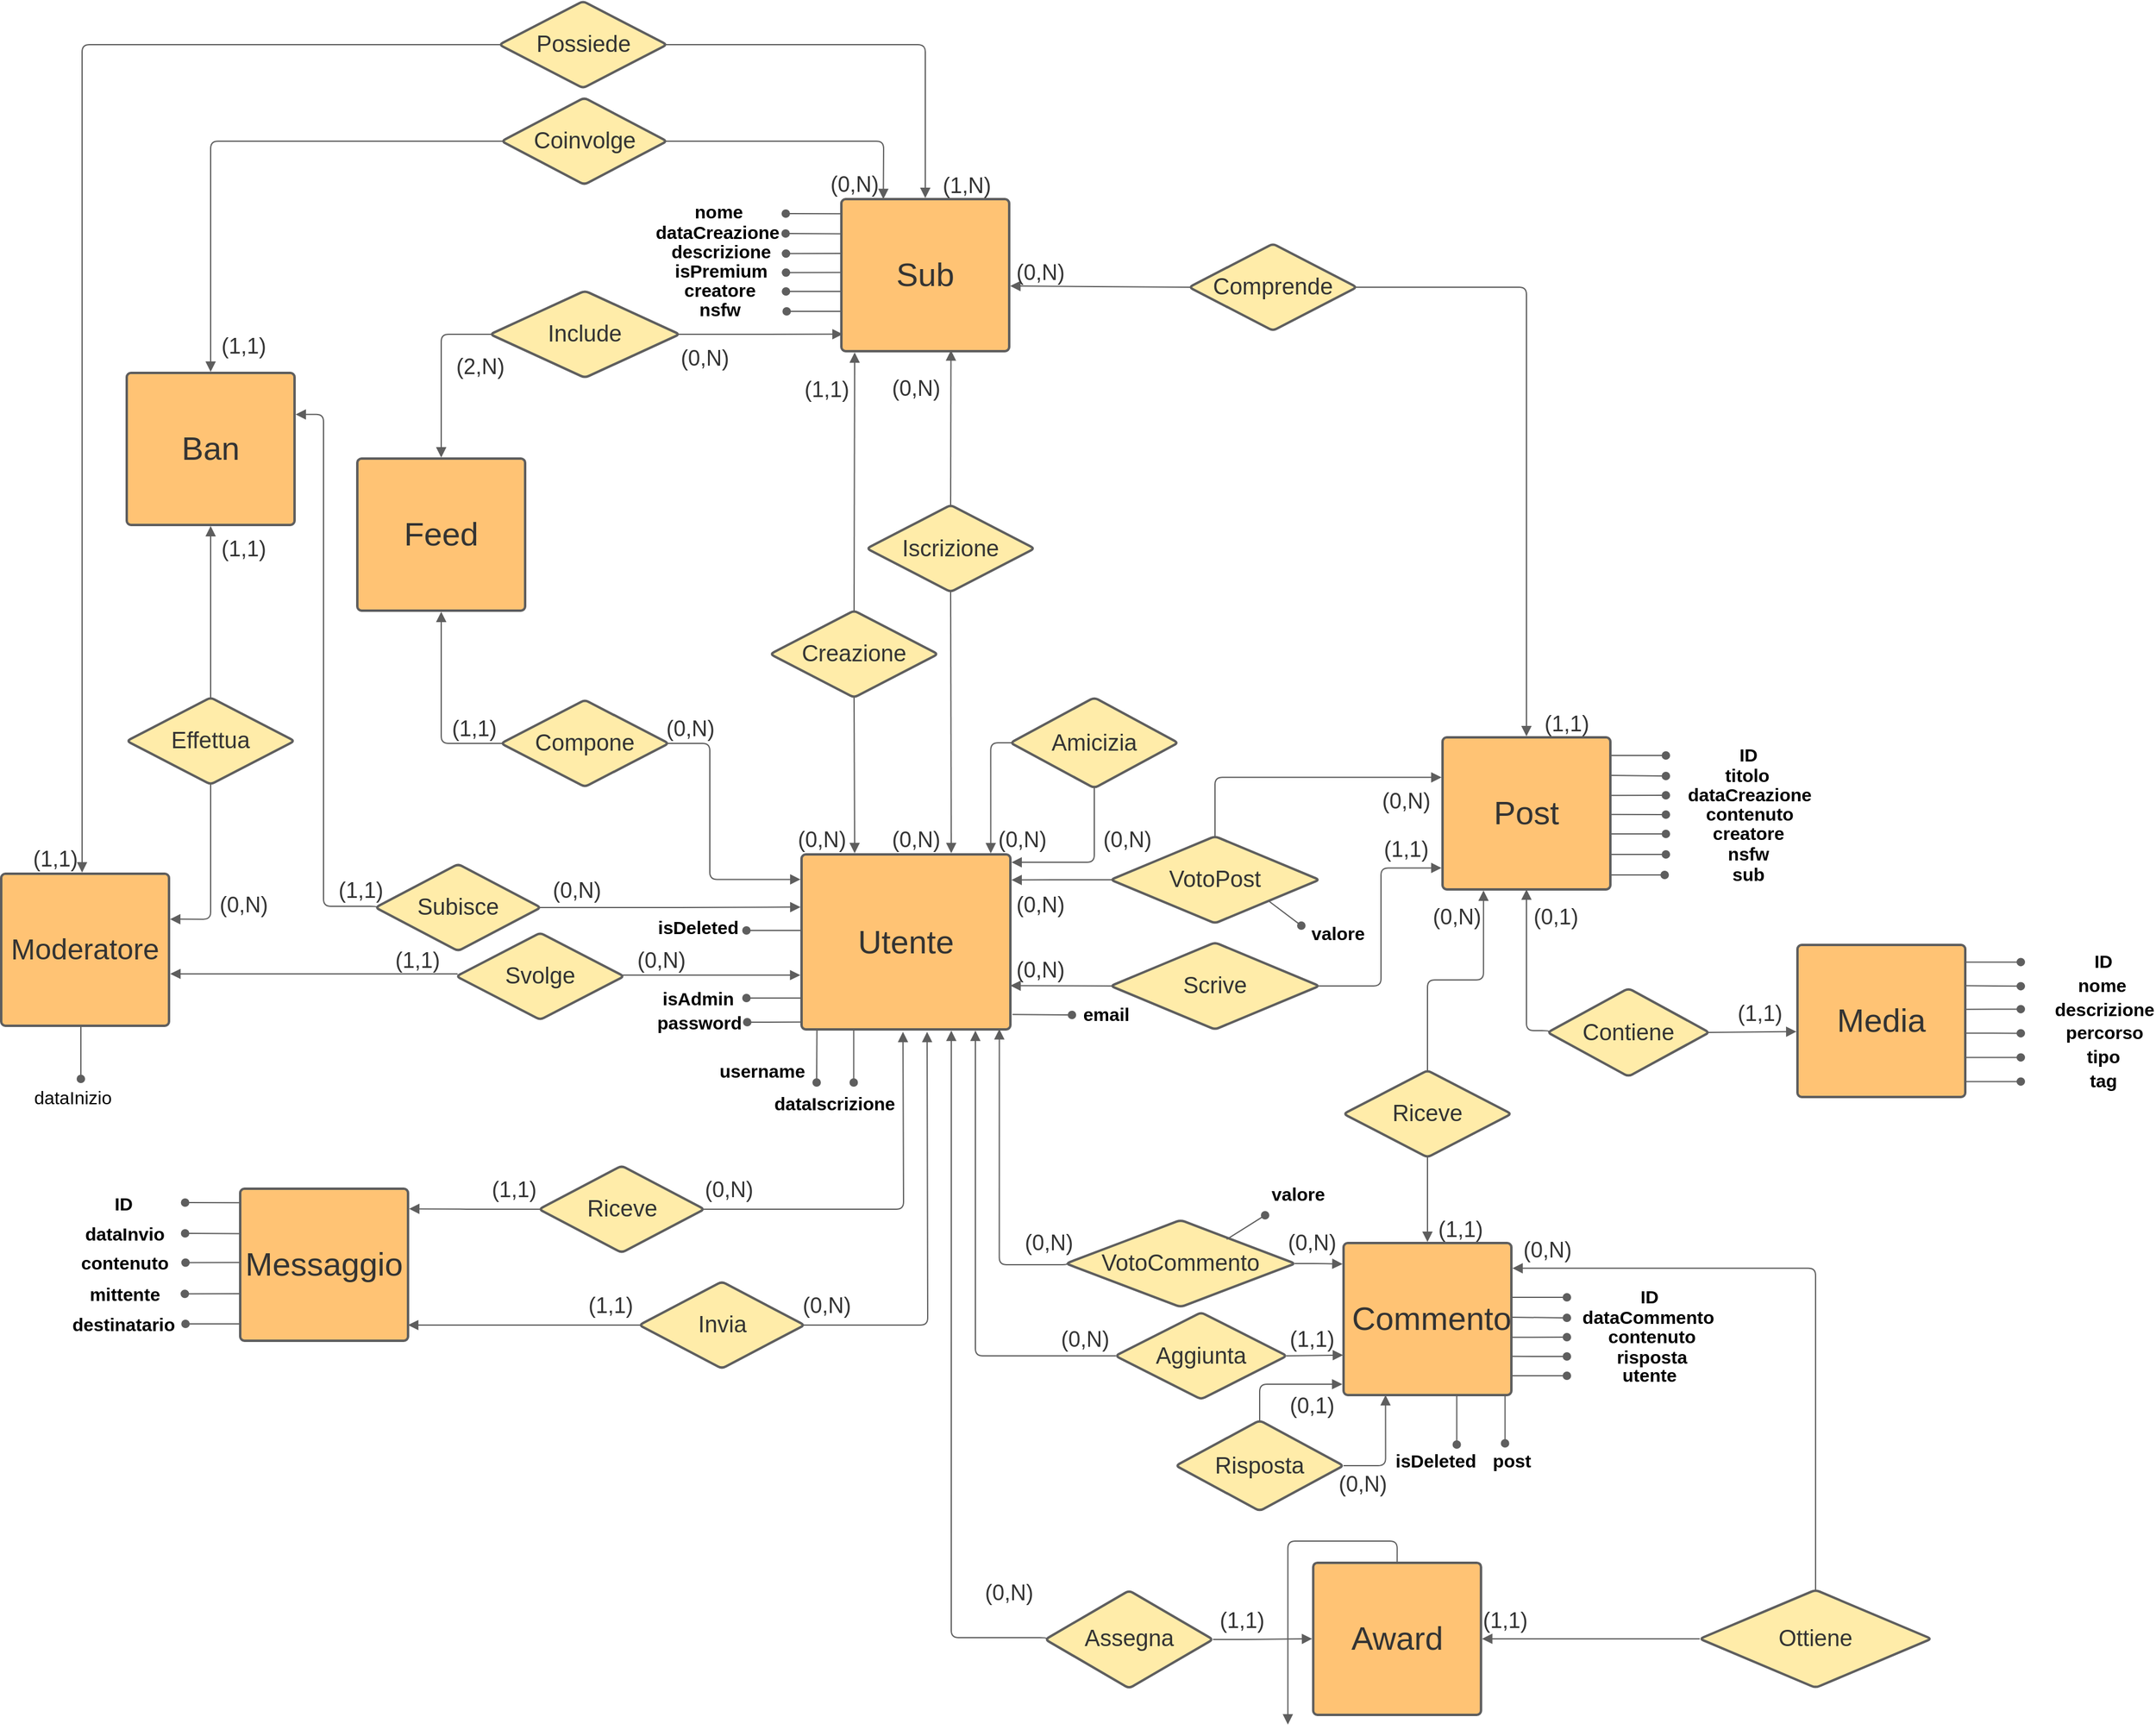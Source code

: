 <mxfile version="14.1.4" type="github">
  <diagram id="yDZNZEaYdnecjmXSINiD" name="Page-1">
    <mxGraphModel dx="3685" dy="2303" grid="1" gridSize="10" guides="1" tooltips="1" connect="1" arrows="1" fold="1" page="1" pageScale="1" pageWidth="827" pageHeight="1169" math="0" shadow="0">
      <root>
        <mxCell id="0" />
        <mxCell id="1" parent="0" />
        <mxCell id="slzZj2nYpp9q2PrkH6n9-228" value="" style="endArrow=oval;html=1;startArrow=none;startFill=0;strokeColor=#5e5e5e;strokeWidth=1;endFill=1;" edge="1" parent="1">
          <mxGeometry width="50" height="50" relative="1" as="geometry">
            <mxPoint x="506" y="651" as="sourcePoint" />
            <mxPoint x="552" y="651" as="targetPoint" />
            <Array as="points">
              <mxPoint x="520" y="651" />
            </Array>
          </mxGeometry>
        </mxCell>
        <mxCell id="slzZj2nYpp9q2PrkH6n9-229" value="nsfw" style="edgeLabel;html=1;align=center;verticalAlign=middle;resizable=0;points=[];fontSize=15;fontStyle=1;autosize=0;resizeWidth=0;" vertex="1" connectable="0" parent="slzZj2nYpp9q2PrkH6n9-228">
          <mxGeometry x="-0.492" relative="1" as="geometry">
            <mxPoint x="102.33" y="-1.02" as="offset" />
          </mxGeometry>
        </mxCell>
        <UserObject label="(0,N)" lucidchartObjectId="5Z11jnNYv.fa" id="slzZj2nYpp9q2PrkH6n9-9">
          <mxCell style="html=1;overflow=block;blockSpacing=1;whiteSpace=wrap;strokeColor=none;fillColor=none;whiteSpace=wrap;fontSize=18;fontColor=#333333;align=center;spacing=0;strokeOpacity=100;fillOpacity=100;rounded=1;absoluteArcSize=1;arcSize=7;strokeWidth=2;" vertex="1" parent="1">
            <mxGeometry x="-168" y="626" width="42" height="25" as="geometry" />
          </mxCell>
        </UserObject>
        <UserObject label="Utente" lucidchartObjectId="5Z11nYX659Pr" id="slzZj2nYpp9q2PrkH6n9-10">
          <mxCell style="html=1;overflow=block;blockSpacing=1;whiteSpace=wrap;;whiteSpace=wrap;fontSize=27;fontColor=#333333;align=center;spacing=7;strokeColor=#5e5e5e;strokeOpacity=100;fillOpacity=100;rounded=1;absoluteArcSize=1;arcSize=7;fillColor=#ffc374;strokeWidth=2;" vertex="1" parent="1">
            <mxGeometry x="-164" y="651" width="173" height="145" as="geometry" />
          </mxCell>
        </UserObject>
        <UserObject label="Sub" lucidchartObjectId="5Z11T_onsmou" id="slzZj2nYpp9q2PrkH6n9-11">
          <mxCell style="html=1;overflow=block;blockSpacing=1;whiteSpace=wrap;;whiteSpace=wrap;fontSize=27;fontColor=#333333;align=center;spacing=7;strokeColor=#5e5e5e;strokeOpacity=100;fillOpacity=100;rounded=1;absoluteArcSize=1;arcSize=7;fillColor=#ffc374;strokeWidth=2;" vertex="1" parent="1">
            <mxGeometry x="-131" y="108" width="139" height="126" as="geometry" />
          </mxCell>
        </UserObject>
        <UserObject label="Post" lucidchartObjectId="5Z11ZcP1FELY" id="slzZj2nYpp9q2PrkH6n9-12">
          <mxCell style="html=1;overflow=block;blockSpacing=1;whiteSpace=wrap;;whiteSpace=wrap;fontSize=27;fontColor=#333333;align=center;spacing=7;strokeColor=#5e5e5e;strokeOpacity=100;fillOpacity=100;rounded=1;absoluteArcSize=1;arcSize=7;fillColor=#ffc374;strokeWidth=2;" vertex="1" parent="1">
            <mxGeometry x="367" y="554" width="139" height="126" as="geometry" />
          </mxCell>
        </UserObject>
        <UserObject label="Commento" lucidchartObjectId="5Z11oSnabF5H" id="slzZj2nYpp9q2PrkH6n9-13">
          <mxCell style="html=1;overflow=block;blockSpacing=1;whiteSpace=wrap;;whiteSpace=wrap;fontSize=27;fontColor=#333333;align=center;spacing=7;strokeColor=#5e5e5e;strokeOpacity=100;fillOpacity=100;rounded=1;absoluteArcSize=1;arcSize=7;fillColor=#ffc374;strokeWidth=2;" vertex="1" parent="1">
            <mxGeometry x="285" y="973" width="139" height="126" as="geometry" />
          </mxCell>
        </UserObject>
        <UserObject label="Creazione" lucidchartObjectId="5Z11Syj31W8f" id="slzZj2nYpp9q2PrkH6n9-14">
          <mxCell style="html=1;overflow=block;blockSpacing=1;whiteSpace=wrap;rhombus;whiteSpace=wrap;fontSize=19;fontColor=#333333;align=center;spacing=3;strokeColor=#5e5e5e;strokeOpacity=100;fillOpacity=100;rounded=1;absoluteArcSize=1;arcSize=7;fillColor=#ffeca9;strokeWidth=2;" vertex="1" parent="1">
            <mxGeometry x="-190" y="449" width="139" height="72" as="geometry" />
          </mxCell>
        </UserObject>
        <UserObject label="VotoPost" lucidchartObjectId="5Z11PgHP7o6r" id="slzZj2nYpp9q2PrkH6n9-15">
          <mxCell style="html=1;overflow=block;blockSpacing=1;whiteSpace=wrap;rhombus;whiteSpace=wrap;fontSize=19;fontColor=#333333;align=center;spacing=3;strokeColor=#5e5e5e;strokeOpacity=100;fillOpacity=100;rounded=1;absoluteArcSize=1;arcSize=7;fillColor=#ffeca9;strokeWidth=2;" vertex="1" parent="1">
            <mxGeometry x="92" y="636" width="173" height="72" as="geometry" />
          </mxCell>
        </UserObject>
        <UserObject label="Scrive" lucidchartObjectId="5Z11AduAvgHk" id="slzZj2nYpp9q2PrkH6n9-16">
          <mxCell style="html=1;overflow=block;blockSpacing=1;whiteSpace=wrap;rhombus;whiteSpace=wrap;fontSize=19;fontColor=#333333;align=center;spacing=3;strokeColor=#5e5e5e;strokeOpacity=100;fillOpacity=100;rounded=1;absoluteArcSize=1;arcSize=7;fillColor=#ffeca9;strokeWidth=2;" vertex="1" parent="1">
            <mxGeometry x="92" y="724" width="173" height="72" as="geometry" />
          </mxCell>
        </UserObject>
        <UserObject label="" lucidchartObjectId="5Z11izssXkuJ" id="slzZj2nYpp9q2PrkH6n9-17">
          <mxCell style="html=1;jettySize=18;whiteSpace=wrap;fontSize=11;strokeColor=#5E5E5E;rounded=1;arcSize=12;startArrow=none;;endArrow=block;endFill=1;;exitX=0.006;exitY=0.5;exitPerimeter=0;entryX=1;entryY=0.75;entryDx=0;entryDy=0;" edge="1" parent="1" source="slzZj2nYpp9q2PrkH6n9-16" target="slzZj2nYpp9q2PrkH6n9-10">
            <mxGeometry width="100" height="100" relative="1" as="geometry" />
          </mxCell>
        </UserObject>
        <UserObject label="" lucidchartObjectId="5Z11i5Vyu13C" id="slzZj2nYpp9q2PrkH6n9-18">
          <mxCell style="html=1;jettySize=18;whiteSpace=wrap;fontSize=11;strokeColor=#5E5E5E;rounded=1;arcSize=12;edgeStyle=orthogonalEdgeStyle;startArrow=none;;endArrow=block;endFill=1;;exitX=0.006;exitY=0.5;exitPerimeter=0;entryX=1.005;entryY=0.146;entryPerimeter=0;" edge="1" parent="1" source="slzZj2nYpp9q2PrkH6n9-15" target="slzZj2nYpp9q2PrkH6n9-10">
            <mxGeometry width="100" height="100" relative="1" as="geometry">
              <Array as="points" />
            </mxGeometry>
          </mxCell>
        </UserObject>
        <UserObject label="Comprende" lucidchartObjectId="5Z11DL2pK7IQ" id="slzZj2nYpp9q2PrkH6n9-19">
          <mxCell style="html=1;overflow=block;blockSpacing=1;whiteSpace=wrap;rhombus;whiteSpace=wrap;fontSize=19;fontColor=#333333;align=center;spacing=3;strokeColor=#5e5e5e;strokeOpacity=100;fillOpacity=100;rounded=1;absoluteArcSize=1;arcSize=7;fillColor=#ffeca9;strokeWidth=2;" vertex="1" parent="1">
            <mxGeometry x="157" y="145" width="139" height="72" as="geometry" />
          </mxCell>
        </UserObject>
        <UserObject label="Riceve" lucidchartObjectId="5Z11WP3Co58E" id="slzZj2nYpp9q2PrkH6n9-20">
          <mxCell style="html=1;overflow=block;blockSpacing=1;whiteSpace=wrap;rhombus;whiteSpace=wrap;fontSize=19;fontColor=#333333;align=center;spacing=3;strokeColor=#5e5e5e;strokeOpacity=100;fillOpacity=100;rounded=1;absoluteArcSize=1;arcSize=7;fillColor=#ffeca9;strokeWidth=2;" vertex="1" parent="1">
            <mxGeometry x="285" y="830" width="139" height="72" as="geometry" />
          </mxCell>
        </UserObject>
        <UserObject label="" lucidchartObjectId="5Z11U962jJ6L" id="slzZj2nYpp9q2PrkH6n9-21">
          <mxCell style="html=1;jettySize=18;whiteSpace=wrap;fontSize=11;strokeColor=#5E5E5E;rounded=1;arcSize=12;edgeStyle=orthogonalEdgeStyle;startArrow=none;;endArrow=block;endFill=1;;exitX=0.5;exitY=0.002;exitPerimeter=0;entryX=0.244;entryY=1.007;entryPerimeter=0;" edge="1" parent="1" source="slzZj2nYpp9q2PrkH6n9-20" target="slzZj2nYpp9q2PrkH6n9-12">
            <mxGeometry width="100" height="100" relative="1" as="geometry">
              <Array as="points" />
            </mxGeometry>
          </mxCell>
        </UserObject>
        <UserObject label="" lucidchartObjectId="5Z11_2pyLblf" id="slzZj2nYpp9q2PrkH6n9-22">
          <mxCell style="html=1;jettySize=18;whiteSpace=wrap;fontSize=11;strokeColor=#5E5E5E;rounded=1;arcSize=12;edgeStyle=orthogonalEdgeStyle;startArrow=none;;endArrow=block;endFill=1;;exitX=0.5;exitY=0.998;exitPerimeter=0;entryX=0.5;entryY=-0.007;entryPerimeter=0;" edge="1" parent="1" source="slzZj2nYpp9q2PrkH6n9-20" target="slzZj2nYpp9q2PrkH6n9-13">
            <mxGeometry width="100" height="100" relative="1" as="geometry">
              <Array as="points" />
            </mxGeometry>
          </mxCell>
        </UserObject>
        <UserObject label="VotoCommento" lucidchartObjectId="5Z11uRqC.l_0" id="slzZj2nYpp9q2PrkH6n9-23">
          <mxCell style="html=1;overflow=block;blockSpacing=1;whiteSpace=wrap;rhombus;whiteSpace=wrap;fontSize=19;fontColor=#333333;align=center;spacing=3;strokeColor=#5e5e5e;strokeOpacity=100;fillOpacity=100;rounded=1;absoluteArcSize=1;arcSize=7;fillColor=#ffeca9;strokeWidth=2;" vertex="1" parent="1">
            <mxGeometry x="55" y="954" width="190" height="72" as="geometry" />
          </mxCell>
        </UserObject>
        <UserObject label="Aggiunta" lucidchartObjectId="5Z11qQdxa9NC" id="slzZj2nYpp9q2PrkH6n9-24">
          <mxCell style="html=1;overflow=block;blockSpacing=1;whiteSpace=wrap;rhombus;whiteSpace=wrap;fontSize=19;fontColor=#333333;align=center;spacing=3;strokeColor=#5e5e5e;strokeOpacity=100;fillOpacity=100;rounded=1;absoluteArcSize=1;arcSize=7;fillColor=#ffeca9;strokeWidth=2;" vertex="1" parent="1">
            <mxGeometry x="96" y="1030.5" width="142" height="72" as="geometry" />
          </mxCell>
        </UserObject>
        <UserObject label="" lucidchartObjectId="5Z11gAFnR2~T" id="slzZj2nYpp9q2PrkH6n9-25">
          <mxCell style="html=1;jettySize=18;whiteSpace=wrap;fontSize=11;strokeColor=#5E5E5E;rounded=1;arcSize=12;edgeStyle=orthogonalEdgeStyle;startArrow=none;;endArrow=block;endFill=1;;exitX=0.003;exitY=0.5;exitPerimeter=0;" edge="1" parent="1" source="slzZj2nYpp9q2PrkH6n9-24">
            <mxGeometry width="100" height="100" relative="1" as="geometry">
              <Array as="points">
                <mxPoint x="-20" y="1067" />
              </Array>
              <mxPoint x="-20" y="797" as="targetPoint" />
            </mxGeometry>
          </mxCell>
        </UserObject>
        <UserObject label="" lucidchartObjectId="5Z11UxAj89NH" id="slzZj2nYpp9q2PrkH6n9-26">
          <mxCell style="html=1;jettySize=18;whiteSpace=wrap;fontSize=11;strokeColor=#5E5E5E;rounded=1;arcSize=12;startArrow=none;;endArrow=block;endFill=1;;exitX=0.997;exitY=0.5;exitPerimeter=0;entryX=-0.003;entryY=0.737;entryDx=0;entryDy=0;entryPerimeter=0;" edge="1" parent="1" source="slzZj2nYpp9q2PrkH6n9-24" target="slzZj2nYpp9q2PrkH6n9-13">
            <mxGeometry width="100" height="100" relative="1" as="geometry">
              <mxPoint x="285" y="1082" as="targetPoint" />
            </mxGeometry>
          </mxCell>
        </UserObject>
        <UserObject label="Risposta" lucidchartObjectId="5Z110mMXI5NF" id="slzZj2nYpp9q2PrkH6n9-27">
          <mxCell style="html=1;overflow=block;blockSpacing=1;whiteSpace=wrap;rhombus;whiteSpace=wrap;fontSize=19;fontColor=#333333;align=center;spacing=3;strokeColor=#5e5e5e;strokeOpacity=100;fillOpacity=100;rounded=1;absoluteArcSize=1;arcSize=7;fillColor=#ffeca9;strokeWidth=2;" vertex="1" parent="1">
            <mxGeometry x="146" y="1120" width="139" height="75" as="geometry" />
          </mxCell>
        </UserObject>
        <UserObject label="" lucidchartObjectId="5Z11sGWukUJt" id="slzZj2nYpp9q2PrkH6n9-28">
          <mxCell style="html=1;jettySize=18;whiteSpace=wrap;fontSize=11;strokeColor=#5E5E5E;rounded=1;arcSize=12;edgeStyle=orthogonalEdgeStyle;startArrow=none;;endArrow=block;endFill=1;;exitX=1;exitY=0.5;entryX=0.25;entryY=1;exitDx=0;exitDy=0;entryDx=0;entryDy=0;" edge="1" parent="1" source="slzZj2nYpp9q2PrkH6n9-27" target="slzZj2nYpp9q2PrkH6n9-13">
            <mxGeometry width="100" height="100" relative="1" as="geometry">
              <Array as="points" />
            </mxGeometry>
          </mxCell>
        </UserObject>
        <UserObject label="Media" lucidchartObjectId="5Z11tEEgMzp." id="slzZj2nYpp9q2PrkH6n9-29">
          <mxCell style="html=1;overflow=block;blockSpacing=1;whiteSpace=wrap;;whiteSpace=wrap;fontSize=27;fontColor=#333333;align=center;spacing=3;strokeColor=#5e5e5e;strokeOpacity=100;fillOpacity=100;rounded=1;absoluteArcSize=1;arcSize=7;fillColor=#ffc374;strokeWidth=2;" vertex="1" parent="1">
            <mxGeometry x="661" y="726" width="139" height="126" as="geometry" />
          </mxCell>
        </UserObject>
        <UserObject label="Contiene" lucidchartObjectId="5Z11jG~nFGgs" id="slzZj2nYpp9q2PrkH6n9-30">
          <mxCell style="html=1;overflow=block;blockSpacing=1;whiteSpace=wrap;rhombus;whiteSpace=wrap;fontSize=19;fontColor=#333333;align=center;spacing=3;strokeColor=#5e5e5e;strokeOpacity=100;fillOpacity=100;rounded=1;absoluteArcSize=1;arcSize=7;fillColor=#ffeca9;strokeWidth=2;" vertex="1" parent="1">
            <mxGeometry x="454" y="762" width="134" height="73" as="geometry" />
          </mxCell>
        </UserObject>
        <UserObject label="" lucidchartObjectId="5Z11-9_bKaWF" id="slzZj2nYpp9q2PrkH6n9-31">
          <mxCell style="html=1;jettySize=18;whiteSpace=wrap;fontSize=11;strokeColor=#5E5E5E;rounded=1;arcSize=12;edgeStyle=orthogonalEdgeStyle;startArrow=none;;endArrow=block;endFill=1;;exitX=0.008;exitY=0.5;exitPerimeter=0;entryX=0.5;entryY=1;entryDx=0;entryDy=0;" edge="1" parent="1" source="slzZj2nYpp9q2PrkH6n9-30" target="slzZj2nYpp9q2PrkH6n9-12">
            <mxGeometry width="100" height="100" relative="1" as="geometry">
              <Array as="points">
                <mxPoint x="455" y="797" />
                <mxPoint x="436" y="797" />
              </Array>
            </mxGeometry>
          </mxCell>
        </UserObject>
        <UserObject label="Ban" lucidchartObjectId="5Z11-qL5h7Zo" id="slzZj2nYpp9q2PrkH6n9-32">
          <mxCell style="html=1;overflow=block;blockSpacing=1;whiteSpace=wrap;;whiteSpace=wrap;fontSize=27;fontColor=#333333;align=center;spacing=7;strokeColor=#5e5e5e;strokeOpacity=100;fillOpacity=100;rounded=1;absoluteArcSize=1;arcSize=7;fillColor=#ffc374;strokeWidth=2;" vertex="1" parent="1">
            <mxGeometry x="-723" y="252" width="139" height="126" as="geometry" />
          </mxCell>
        </UserObject>
        <UserObject label="Moderatore" lucidchartObjectId="5Z11tU0m_Kim" id="slzZj2nYpp9q2PrkH6n9-33">
          <mxCell style="html=1;overflow=block;blockSpacing=1;whiteSpace=wrap;;whiteSpace=wrap;fontSize=24;fontColor=#333333;align=center;spacing=7;strokeColor=#5e5e5e;strokeOpacity=100;fillOpacity=100;rounded=1;absoluteArcSize=1;arcSize=7;fillColor=#ffc374;strokeWidth=2;" vertex="1" parent="1">
            <mxGeometry x="-827" y="667" width="139" height="126" as="geometry" />
          </mxCell>
        </UserObject>
        <UserObject label="Effettua" lucidchartObjectId="5Z11YIwC4oJA" id="slzZj2nYpp9q2PrkH6n9-34">
          <mxCell style="html=1;overflow=block;blockSpacing=1;whiteSpace=wrap;rhombus;whiteSpace=wrap;fontSize=19;fontColor=#333333;align=center;spacing=3;strokeColor=#5e5e5e;strokeOpacity=100;fillOpacity=100;rounded=1;absoluteArcSize=1;arcSize=7;fillColor=#ffeca9;strokeWidth=2;" vertex="1" parent="1">
            <mxGeometry x="-723" y="521" width="139" height="72" as="geometry" />
          </mxCell>
        </UserObject>
        <UserObject label="" lucidchartObjectId="5Z111G0WaBB_" id="slzZj2nYpp9q2PrkH6n9-35">
          <mxCell style="html=1;jettySize=18;whiteSpace=wrap;fontSize=11;strokeColor=#5E5E5E;rounded=1;arcSize=12;startArrow=none;;endArrow=block;endFill=1;;exitX=0.992;exitY=0.5;exitPerimeter=0;entryX=-0.006;entryY=0.57;entryPerimeter=0;" edge="1" parent="1" source="slzZj2nYpp9q2PrkH6n9-30" target="slzZj2nYpp9q2PrkH6n9-29">
            <mxGeometry width="100" height="100" relative="1" as="geometry" />
          </mxCell>
        </UserObject>
        <UserObject label="Svolge" lucidchartObjectId="5Z119F6c1oJ4" id="slzZj2nYpp9q2PrkH6n9-36">
          <mxCell style="html=1;overflow=block;blockSpacing=1;whiteSpace=wrap;rhombus;whiteSpace=wrap;fontSize=19;fontColor=#333333;align=center;spacing=3;strokeColor=#5e5e5e;strokeOpacity=100;fillOpacity=100;rounded=1;absoluteArcSize=1;arcSize=7;fillColor=#ffeca9;strokeWidth=2;" vertex="1" parent="1">
            <mxGeometry x="-450" y="716" width="139" height="72" as="geometry" />
          </mxCell>
        </UserObject>
        <UserObject label="Subisce" lucidchartObjectId="5Z118ISZ76tE" id="slzZj2nYpp9q2PrkH6n9-37">
          <mxCell style="html=1;overflow=block;blockSpacing=1;whiteSpace=wrap;rhombus;whiteSpace=wrap;fontSize=19;fontColor=#333333;align=center;spacing=3;strokeColor=#5e5e5e;strokeOpacity=100;fillOpacity=100;rounded=1;absoluteArcSize=1;arcSize=7;fillColor=#ffeca9;strokeWidth=2;" vertex="1" parent="1">
            <mxGeometry x="-517" y="659" width="137" height="72" as="geometry" />
          </mxCell>
        </UserObject>
        <UserObject label="" lucidchartObjectId="5Z11K42ZWmKD" id="slzZj2nYpp9q2PrkH6n9-38">
          <mxCell style="html=1;jettySize=18;whiteSpace=wrap;fontSize=11;strokeColor=#5E5E5E;rounded=1;arcSize=12;edgeStyle=orthogonalEdgeStyle;startArrow=none;;endArrow=block;endFill=1;;exitX=0.008;exitY=0.5;exitPerimeter=0;entryX=1.006;entryY=0.273;entryPerimeter=0;" edge="1" parent="1" source="slzZj2nYpp9q2PrkH6n9-37" target="slzZj2nYpp9q2PrkH6n9-32">
            <mxGeometry width="100" height="100" relative="1" as="geometry">
              <Array as="points">
                <mxPoint x="-560" y="694" />
                <mxPoint x="-560" y="286" />
              </Array>
            </mxGeometry>
          </mxCell>
        </UserObject>
        <UserObject label="Possiede" lucidchartObjectId="5Z11ToOh66SS" id="slzZj2nYpp9q2PrkH6n9-39">
          <mxCell style="html=1;overflow=block;blockSpacing=1;whiteSpace=wrap;rhombus;whiteSpace=wrap;fontSize=19;fontColor=#333333;align=center;spacing=3;strokeColor=#5e5e5e;strokeOpacity=100;fillOpacity=100;rounded=1;absoluteArcSize=1;arcSize=7;fillColor=#ffeca9;strokeWidth=2;" vertex="1" parent="1">
            <mxGeometry x="-414.5" y="-56" width="139" height="72" as="geometry" />
          </mxCell>
        </UserObject>
        <UserObject label="Coinvolge" lucidchartObjectId="5Z11NZ_iXVaZ" id="slzZj2nYpp9q2PrkH6n9-40">
          <mxCell style="html=1;overflow=block;blockSpacing=1;whiteSpace=wrap;rhombus;whiteSpace=wrap;fontSize=19;fontColor=#333333;align=center;spacing=3;strokeColor=#5e5e5e;strokeOpacity=100;fillOpacity=100;rounded=1;absoluteArcSize=1;arcSize=7;fillColor=#ffeca9;strokeWidth=2;" vertex="1" parent="1">
            <mxGeometry x="-412.5" y="24" width="137" height="72" as="geometry" />
          </mxCell>
        </UserObject>
        <UserObject label="" lucidchartObjectId="5Z11xf0tmfcv" id="slzZj2nYpp9q2PrkH6n9-41">
          <mxCell style="html=1;jettySize=18;whiteSpace=wrap;fontSize=11;strokeColor=#5E5E5E;rounded=1;arcSize=12;edgeStyle=orthogonalEdgeStyle;startArrow=none;;endArrow=block;endFill=1;;exitX=0.008;exitY=0.5;exitPerimeter=0;" edge="1" parent="1" source="slzZj2nYpp9q2PrkH6n9-39">
            <mxGeometry width="100" height="100" relative="1" as="geometry">
              <Array as="points">
                <mxPoint x="-760" y="-20" />
              </Array>
              <mxPoint x="-760" y="666" as="targetPoint" />
            </mxGeometry>
          </mxCell>
        </UserObject>
        <UserObject label="" lucidchartObjectId="5Z11qix6UHHO" id="slzZj2nYpp9q2PrkH6n9-42">
          <mxCell style="html=1;jettySize=18;whiteSpace=wrap;fontSize=11;strokeColor=#5E5E5E;rounded=1;arcSize=12;startArrow=none;;endArrow=block;endFill=1;;exitX=0.992;exitY=0.5;exitPerimeter=0;entryX=0.25;entryY=0;entryDx=0;entryDy=0;" edge="1" parent="1" source="slzZj2nYpp9q2PrkH6n9-40" target="slzZj2nYpp9q2PrkH6n9-11">
            <mxGeometry width="100" height="100" relative="1" as="geometry">
              <Array as="points">
                <mxPoint x="-96" y="60" />
              </Array>
              <mxPoint x="-129" y="120" as="targetPoint" />
            </mxGeometry>
          </mxCell>
        </UserObject>
        <UserObject label="" lucidchartObjectId="5Z116_kDXXJ~" id="slzZj2nYpp9q2PrkH6n9-43">
          <mxCell style="html=1;jettySize=18;whiteSpace=wrap;fontSize=11;strokeColor=#5E5E5E;rounded=1;arcSize=12;startArrow=none;;endArrow=block;endFill=1;;exitX=0.008;exitY=0.5;exitPerimeter=0;entryX=1.006;entryY=0.571;entryPerimeter=0;" edge="1" parent="1" source="slzZj2nYpp9q2PrkH6n9-19" target="slzZj2nYpp9q2PrkH6n9-11">
            <mxGeometry width="100" height="100" relative="1" as="geometry" />
          </mxCell>
        </UserObject>
        <UserObject label="Feed" lucidchartObjectId="5Z11r3Dl_LUG" id="slzZj2nYpp9q2PrkH6n9-44">
          <mxCell style="html=1;overflow=block;blockSpacing=1;whiteSpace=wrap;;whiteSpace=wrap;fontSize=27;fontColor=#333333;align=center;spacing=7;strokeColor=#5e5e5e;strokeOpacity=100;fillOpacity=100;rounded=1;absoluteArcSize=1;arcSize=7;fillColor=#ffc374;strokeWidth=2;" vertex="1" parent="1">
            <mxGeometry x="-532" y="323" width="139" height="126" as="geometry" />
          </mxCell>
        </UserObject>
        <UserObject label="Compone" lucidchartObjectId="5Z11OJM.wt_c" id="slzZj2nYpp9q2PrkH6n9-45">
          <mxCell style="html=1;overflow=block;blockSpacing=1;whiteSpace=wrap;rhombus;whiteSpace=wrap;fontSize=19;fontColor=#333333;align=center;spacing=3;strokeColor=#5e5e5e;strokeOpacity=100;fillOpacity=100;rounded=1;absoluteArcSize=1;arcSize=7;fillColor=#ffeca9;strokeWidth=2;" vertex="1" parent="1">
            <mxGeometry x="-413" y="523" width="139" height="72" as="geometry" />
          </mxCell>
        </UserObject>
        <UserObject label="Include" lucidchartObjectId="5Z116CULyFv5" id="slzZj2nYpp9q2PrkH6n9-46">
          <mxCell style="html=1;overflow=block;blockSpacing=1;whiteSpace=wrap;rhombus;whiteSpace=wrap;fontSize=19;fontColor=#333333;align=center;spacing=3;strokeColor=#5e5e5e;strokeOpacity=100;fillOpacity=100;rounded=1;absoluteArcSize=1;arcSize=7;fillColor=#ffeca9;strokeWidth=2;" vertex="1" parent="1">
            <mxGeometry x="-422" y="184" width="157" height="72" as="geometry" />
          </mxCell>
        </UserObject>
        <UserObject label="" lucidchartObjectId="5Z11rAjo7-qb" id="slzZj2nYpp9q2PrkH6n9-47">
          <mxCell style="html=1;jettySize=18;whiteSpace=wrap;fontSize=11;strokeColor=#5E5E5E;rounded=1;arcSize=12;edgeStyle=orthogonalEdgeStyle;startArrow=none;;endArrow=block;endFill=1;;exitX=0.007;exitY=0.5;exitPerimeter=0;entryX=0.5;entryY=-0.007;entryPerimeter=0;" edge="1" parent="1" source="slzZj2nYpp9q2PrkH6n9-46" target="slzZj2nYpp9q2PrkH6n9-44">
            <mxGeometry width="100" height="100" relative="1" as="geometry">
              <Array as="points">
                <mxPoint x="-462" y="220" />
              </Array>
            </mxGeometry>
          </mxCell>
        </UserObject>
        <UserObject label="" lucidchartObjectId="5Z11dD4BgISq" id="slzZj2nYpp9q2PrkH6n9-48">
          <mxCell style="html=1;jettySize=18;whiteSpace=wrap;fontSize=11;strokeColor=#5E5E5E;rounded=1;arcSize=12;edgeStyle=orthogonalEdgeStyle;startArrow=none;;endArrow=block;endFill=1;;exitX=0.008;exitY=0.5;exitPerimeter=0;entryX=0.5;entryY=1.007;entryPerimeter=0;" edge="1" parent="1" source="slzZj2nYpp9q2PrkH6n9-45" target="slzZj2nYpp9q2PrkH6n9-44">
            <mxGeometry width="100" height="100" relative="1" as="geometry">
              <Array as="points">
                <mxPoint x="-462" y="559" />
              </Array>
            </mxGeometry>
          </mxCell>
        </UserObject>
        <UserObject label="Amicizia" lucidchartObjectId="5Z11pVs4XD9r" id="slzZj2nYpp9q2PrkH6n9-49">
          <mxCell style="html=1;overflow=block;blockSpacing=1;whiteSpace=wrap;rhombus;whiteSpace=wrap;fontSize=19;fontColor=#333333;align=center;spacing=3;strokeColor=#5e5e5e;strokeOpacity=100;fillOpacity=100;rounded=1;absoluteArcSize=1;arcSize=7;fillColor=#ffeca9;strokeWidth=2;" vertex="1" parent="1">
            <mxGeometry x="9" y="521" width="139" height="75" as="geometry" />
          </mxCell>
        </UserObject>
        <UserObject label="" lucidchartObjectId="5Z11gbB91ovn" id="slzZj2nYpp9q2PrkH6n9-50">
          <mxCell style="html=1;jettySize=18;whiteSpace=wrap;fontSize=11;strokeColor=#5E5E5E;rounded=1;arcSize=12;edgeStyle=orthogonalEdgeStyle;startArrow=none;;endArrow=block;endFill=1;;exitX=0.5;exitY=0.998;exitPerimeter=0;entryX=1.005;entryY=0.045;entryPerimeter=0;" edge="1" parent="1" source="slzZj2nYpp9q2PrkH6n9-49" target="slzZj2nYpp9q2PrkH6n9-10">
            <mxGeometry width="100" height="100" relative="1" as="geometry">
              <Array as="points" />
            </mxGeometry>
          </mxCell>
        </UserObject>
        <UserObject label="" lucidchartObjectId="5Z11EI6WQiYW" id="slzZj2nYpp9q2PrkH6n9-51">
          <mxCell style="html=1;jettySize=18;whiteSpace=wrap;fontSize=11;strokeColor=#5E5E5E;rounded=1;arcSize=12;edgeStyle=orthogonalEdgeStyle;startArrow=none;;endArrow=block;endFill=1;;exitX=0.008;exitY=0.5;exitPerimeter=0;entryX=0.906;entryY=-0.006;entryPerimeter=0;" edge="1" parent="1" source="slzZj2nYpp9q2PrkH6n9-49" target="slzZj2nYpp9q2PrkH6n9-10">
            <mxGeometry width="100" height="100" relative="1" as="geometry">
              <Array as="points">
                <mxPoint x="-7" y="559" />
              </Array>
            </mxGeometry>
          </mxCell>
        </UserObject>
        <UserObject label="Award" lucidchartObjectId="5Z11_9Wty6S1" id="slzZj2nYpp9q2PrkH6n9-52">
          <mxCell style="html=1;overflow=block;blockSpacing=1;whiteSpace=wrap;;whiteSpace=wrap;fontSize=27;fontColor=#333333;align=center;spacing=3;strokeColor=#5e5e5e;strokeOpacity=100;fillOpacity=100;rounded=1;absoluteArcSize=1;arcSize=7;fillColor=#ffc374;strokeWidth=2;" vertex="1" parent="1">
            <mxGeometry x="259.85" y="1237.97" width="139" height="126" as="geometry" />
          </mxCell>
        </UserObject>
        <UserObject label="Assegna" lucidchartObjectId="5Z11iGa5ESLG" id="slzZj2nYpp9q2PrkH6n9-53">
          <mxCell style="html=1;overflow=block;blockSpacing=1;whiteSpace=wrap;rhombus;whiteSpace=wrap;fontSize=19;fontColor=#333333;align=center;spacing=3;strokeColor=#5e5e5e;strokeOpacity=100;fillOpacity=100;rounded=1;absoluteArcSize=1;arcSize=7;fillColor=#ffeca9;strokeWidth=2;" vertex="1" parent="1">
            <mxGeometry x="37.85" y="1260.97" width="139" height="81" as="geometry" />
          </mxCell>
        </UserObject>
        <UserObject label="" lucidchartObjectId="5Z11sIX_qyNL" id="slzZj2nYpp9q2PrkH6n9-54">
          <mxCell style="html=1;jettySize=18;whiteSpace=wrap;fontSize=11;strokeColor=#5E5E5E;rounded=1;arcSize=12;edgeStyle=orthogonalEdgeStyle;startArrow=none;;endArrow=block;endFill=1;;entryX=-0.006;entryY=0.5;entryPerimeter=0;exitX=1;exitY=0.5;exitDx=0;exitDy=0;" edge="1" parent="1" source="slzZj2nYpp9q2PrkH6n9-53" target="slzZj2nYpp9q2PrkH6n9-52">
            <mxGeometry width="100" height="100" relative="1" as="geometry">
              <Array as="points">
                <mxPoint x="198.85" y="1300.97" />
              </Array>
              <mxPoint x="178.85" y="1300.97" as="sourcePoint" />
            </mxGeometry>
          </mxCell>
        </UserObject>
        <UserObject label="Ottiene" lucidchartObjectId="5Z11CagnsyLX" id="slzZj2nYpp9q2PrkH6n9-55">
          <mxCell style="html=1;overflow=block;blockSpacing=1;whiteSpace=wrap;rhombus;whiteSpace=wrap;fontSize=19;fontColor=#333333;align=center;spacing=3;strokeColor=#5e5e5e;strokeOpacity=100;fillOpacity=100;rounded=1;absoluteArcSize=1;arcSize=7;fillColor=#ffeca9;strokeWidth=2;" vertex="1" parent="1">
            <mxGeometry x="580" y="1260.47" width="192" height="81" as="geometry" />
          </mxCell>
        </UserObject>
        <UserObject label="" lucidchartObjectId="5Z11KuU5c5hF" id="slzZj2nYpp9q2PrkH6n9-56">
          <mxCell style="html=1;jettySize=18;whiteSpace=wrap;fontSize=11;strokeColor=#5E5E5E;rounded=1;arcSize=12;edgeStyle=orthogonalEdgeStyle;startArrow=none;;endArrow=block;endFill=1;;exitX=0.5;exitY=0;exitPerimeter=0;entryX=1.006;entryY=0.166;entryPerimeter=0;" edge="1" parent="1" source="slzZj2nYpp9q2PrkH6n9-55" target="slzZj2nYpp9q2PrkH6n9-13">
            <mxGeometry width="100" height="100" relative="1" as="geometry">
              <Array as="points" />
            </mxGeometry>
          </mxCell>
        </UserObject>
        <UserObject label="" lucidchartObjectId="5Z11bfRCtRuw" id="slzZj2nYpp9q2PrkH6n9-57">
          <mxCell style="html=1;jettySize=18;whiteSpace=wrap;fontSize=11;strokeColor=#5E5E5E;rounded=1;arcSize=12;edgeStyle=orthogonalEdgeStyle;startArrow=none;;endArrow=block;endFill=1;;exitX=0.5;exitY=0.002;exitPerimeter=0;entryX=0.5;entryY=1.007;entryPerimeter=0;" edge="1" parent="1" source="slzZj2nYpp9q2PrkH6n9-34" target="slzZj2nYpp9q2PrkH6n9-32">
            <mxGeometry width="100" height="100" relative="1" as="geometry">
              <Array as="points" />
            </mxGeometry>
          </mxCell>
        </UserObject>
        <UserObject label="" lucidchartObjectId="5Z11n4iT4uZ4" id="slzZj2nYpp9q2PrkH6n9-58">
          <mxCell style="html=1;jettySize=18;whiteSpace=wrap;fontSize=11;strokeColor=#5E5E5E;rounded=1;arcSize=12;edgeStyle=orthogonalEdgeStyle;startArrow=none;;endArrow=block;endFill=1;;exitX=0.992;exitY=0.5;exitPerimeter=0;entryX=-0.005;entryY=0.143;entryPerimeter=0;" edge="1" parent="1" source="slzZj2nYpp9q2PrkH6n9-45" target="slzZj2nYpp9q2PrkH6n9-10">
            <mxGeometry width="100" height="100" relative="1" as="geometry">
              <Array as="points">
                <mxPoint x="-275" y="559" />
                <mxPoint x="-240" y="559" />
                <mxPoint x="-240" y="672" />
              </Array>
            </mxGeometry>
          </mxCell>
        </UserObject>
        <UserObject label="" lucidchartObjectId="5Z112bqZWkyQ" id="slzZj2nYpp9q2PrkH6n9-59">
          <mxCell style="html=1;jettySize=18;whiteSpace=wrap;fontSize=11;strokeColor=#5E5E5E;rounded=1;arcSize=12;edgeStyle=orthogonalEdgeStyle;startArrow=none;;endArrow=block;endFill=1;;exitX=0.992;exitY=0.5;exitPerimeter=0;entryX=0.5;entryY=-0.007;entryPerimeter=0;" edge="1" parent="1" source="slzZj2nYpp9q2PrkH6n9-39" target="slzZj2nYpp9q2PrkH6n9-11">
            <mxGeometry width="100" height="100" relative="1" as="geometry">
              <Array as="points" />
            </mxGeometry>
          </mxCell>
        </UserObject>
        <UserObject label="" lucidchartObjectId="5Z1130ydW7bh" id="slzZj2nYpp9q2PrkH6n9-60">
          <mxCell style="html=1;jettySize=18;whiteSpace=wrap;fontSize=11;strokeColor=#5E5E5E;rounded=1;arcSize=12;startArrow=none;;endArrow=block;endFill=1;;exitX=0.993;exitY=0.5;exitPerimeter=0;entryX=0.008;entryY=0.888;entryDx=0;entryDy=0;entryPerimeter=0;" edge="1" parent="1" source="slzZj2nYpp9q2PrkH6n9-46" target="slzZj2nYpp9q2PrkH6n9-11">
            <mxGeometry width="100" height="100" relative="1" as="geometry">
              <mxPoint x="-140" y="220" as="targetPoint" />
            </mxGeometry>
          </mxCell>
        </UserObject>
        <UserObject label="Iscrizione" lucidchartObjectId="5Z11dhynnVAx" id="slzZj2nYpp9q2PrkH6n9-61">
          <mxCell style="html=1;overflow=block;blockSpacing=1;whiteSpace=wrap;rhombus;whiteSpace=wrap;fontSize=19;fontColor=#333333;align=center;spacing=3;strokeColor=#5e5e5e;strokeOpacity=100;fillOpacity=100;rounded=1;absoluteArcSize=1;arcSize=7;fillColor=#ffeca9;strokeWidth=2;" vertex="1" parent="1">
            <mxGeometry x="-110" y="361.5" width="139" height="72" as="geometry" />
          </mxCell>
        </UserObject>
        <UserObject label="" lucidchartObjectId="5Z11XeuHcFP2" id="slzZj2nYpp9q2PrkH6n9-62">
          <mxCell style="html=1;jettySize=18;whiteSpace=wrap;fontSize=11;strokeColor=#5E5E5E;rounded=1;arcSize=12;startArrow=none;;endArrow=block;endFill=1;;exitX=0.5;exitY=0.998;exitPerimeter=0;" edge="1" parent="1" source="slzZj2nYpp9q2PrkH6n9-61">
            <mxGeometry width="100" height="100" relative="1" as="geometry">
              <mxPoint x="-40" y="650" as="targetPoint" />
            </mxGeometry>
          </mxCell>
        </UserObject>
        <UserObject label="" lucidchartObjectId="5Z11.4Il8FOT" id="slzZj2nYpp9q2PrkH6n9-63">
          <mxCell style="html=1;jettySize=18;whiteSpace=wrap;fontSize=11;strokeColor=#5E5E5E;rounded=1;arcSize=12;startArrow=none;;endArrow=block;endFill=1;;exitX=0.5;exitY=0.998;exitPerimeter=0;" edge="1" parent="1" source="slzZj2nYpp9q2PrkH6n9-14">
            <mxGeometry width="100" height="100" relative="1" as="geometry">
              <mxPoint x="-120" y="650" as="targetPoint" />
            </mxGeometry>
          </mxCell>
        </UserObject>
        <UserObject label="" lucidchartObjectId="5Z11WpmmcvCm" id="slzZj2nYpp9q2PrkH6n9-64">
          <mxCell style="html=1;jettySize=18;whiteSpace=wrap;fontSize=11;strokeColor=#5E5E5E;rounded=1;arcSize=12;startArrow=none;;endArrow=block;endFill=1;;exitX=0.5;exitY=0.002;exitPerimeter=0;" edge="1" parent="1" source="slzZj2nYpp9q2PrkH6n9-14">
            <mxGeometry width="100" height="100" relative="1" as="geometry">
              <mxPoint x="-120" y="235" as="targetPoint" />
            </mxGeometry>
          </mxCell>
        </UserObject>
        <UserObject label="" lucidchartObjectId="5Z11hPHnX-.g" id="slzZj2nYpp9q2PrkH6n9-65">
          <mxCell style="html=1;jettySize=18;whiteSpace=wrap;fontSize=11;strokeColor=#5E5E5E;rounded=1;arcSize=12;startArrow=none;;endArrow=block;endFill=1;;exitX=0.5;exitY=0.002;exitPerimeter=0;entryX=0.653;entryY=0.994;entryPerimeter=0;entryDx=0;entryDy=0;" edge="1" parent="1" source="slzZj2nYpp9q2PrkH6n9-61" target="slzZj2nYpp9q2PrkH6n9-11">
            <mxGeometry width="100" height="100" relative="1" as="geometry" />
          </mxCell>
        </UserObject>
        <UserObject label="Messaggio" lucidchartObjectId="5Z11IzBW45~f" id="slzZj2nYpp9q2PrkH6n9-66">
          <mxCell style="html=1;overflow=block;blockSpacing=1;whiteSpace=wrap;;whiteSpace=wrap;fontSize=27;fontColor=#333333;align=center;spacing=3;strokeColor=#5e5e5e;strokeOpacity=100;fillOpacity=100;rounded=1;absoluteArcSize=1;arcSize=7;fillColor=#ffc374;strokeWidth=2;" vertex="1" parent="1">
            <mxGeometry x="-629" y="928" width="139" height="126" as="geometry" />
          </mxCell>
        </UserObject>
        <UserObject label="" lucidchartObjectId="5Z11bzBFjJWu" id="slzZj2nYpp9q2PrkH6n9-67">
          <mxCell style="html=1;jettySize=18;whiteSpace=wrap;fontSize=11;strokeColor=#5E5E5E;rounded=1;arcSize=12;edgeStyle=orthogonalEdgeStyle;startArrow=none;;endArrow=block;endFill=1;;exitX=0.003;exitY=0.5;exitPerimeter=0;entryX=0.947;entryY=0.998;entryPerimeter=0;entryDx=0;entryDy=0;" edge="1" parent="1" source="slzZj2nYpp9q2PrkH6n9-23" target="slzZj2nYpp9q2PrkH6n9-10">
            <mxGeometry width="100" height="100" relative="1" as="geometry">
              <Array as="points">
                <mxPoint x="56" y="991" />
                <mxPoint y="991" />
              </Array>
            </mxGeometry>
          </mxCell>
        </UserObject>
        <UserObject label="" lucidchartObjectId="5Z11lgrL3pck" id="slzZj2nYpp9q2PrkH6n9-68">
          <mxCell style="html=1;jettySize=18;whiteSpace=wrap;fontSize=11;strokeColor=#5E5E5E;rounded=1;arcSize=12;edgeStyle=orthogonalEdgeStyle;startArrow=none;;endArrow=block;endFill=1;;exitX=0.997;exitY=0.5;exitPerimeter=0;entryX=-0.006;entryY=0.138;entryPerimeter=0;" edge="1" parent="1" source="slzZj2nYpp9q2PrkH6n9-23" target="slzZj2nYpp9q2PrkH6n9-13">
            <mxGeometry width="100" height="100" relative="1" as="geometry">
              <Array as="points" />
            </mxGeometry>
          </mxCell>
        </UserObject>
        <UserObject label="Invia" lucidchartObjectId="5Z11-Xl3Ivpf" id="slzZj2nYpp9q2PrkH6n9-69">
          <mxCell style="html=1;overflow=block;blockSpacing=1;whiteSpace=wrap;rhombus;whiteSpace=wrap;fontSize=19;fontColor=#333333;align=center;spacing=3;strokeColor=#5e5e5e;strokeOpacity=100;fillOpacity=100;rounded=1;absoluteArcSize=1;arcSize=7;fillColor=#ffeca9;strokeWidth=2;" vertex="1" parent="1">
            <mxGeometry x="-298.5" y="1005" width="137" height="72" as="geometry" />
          </mxCell>
        </UserObject>
        <UserObject label="Riceve" lucidchartObjectId="5Z114LU4GTxU" id="slzZj2nYpp9q2PrkH6n9-70">
          <mxCell style="html=1;overflow=block;blockSpacing=1;whiteSpace=wrap;rhombus;whiteSpace=wrap;fontSize=19;fontColor=#333333;align=center;spacing=3;strokeColor=#5e5e5e;strokeOpacity=100;fillOpacity=100;rounded=1;absoluteArcSize=1;arcSize=7;fillColor=#ffeca9;strokeWidth=2;" vertex="1" parent="1">
            <mxGeometry x="-381.5" y="909" width="137" height="72" as="geometry" />
          </mxCell>
        </UserObject>
        <UserObject label="" lucidchartObjectId="5Z11d4.0gO8H" id="slzZj2nYpp9q2PrkH6n9-71">
          <mxCell style="html=1;jettySize=18;whiteSpace=wrap;fontSize=11;strokeColor=#5E5E5E;rounded=1;arcSize=12;edgeStyle=orthogonalEdgeStyle;startArrow=none;;endArrow=block;endFill=1;;exitX=0.008;exitY=0.5;exitPerimeter=0;entryX=0.717;entryY=1.007;entryDx=0;entryDy=0;entryPerimeter=0;" edge="1" parent="1" source="slzZj2nYpp9q2PrkH6n9-53" target="slzZj2nYpp9q2PrkH6n9-10">
            <mxGeometry width="100" height="100" relative="1" as="geometry">
              <Array as="points">
                <mxPoint x="39" y="1300" />
                <mxPoint x="-40" y="1300" />
              </Array>
              <mxPoint x="-50" y="797" as="targetPoint" />
            </mxGeometry>
          </mxCell>
        </UserObject>
        <UserObject label="" lucidchartObjectId="5Z11anhmgrKD" id="slzZj2nYpp9q2PrkH6n9-72">
          <mxCell style="html=1;jettySize=18;whiteSpace=wrap;fontSize=11;strokeColor=#5E5E5E;rounded=1;arcSize=12;edgeStyle=orthogonalEdgeStyle;startArrow=none;;endArrow=block;endFill=1;;exitX=0;exitY=0.5;entryX=1.006;entryY=0.5;entryPerimeter=0;exitDx=0;exitDy=0;" edge="1" parent="1" source="slzZj2nYpp9q2PrkH6n9-55" target="slzZj2nYpp9q2PrkH6n9-52">
            <mxGeometry width="100" height="100" relative="1" as="geometry">
              <Array as="points" />
              <mxPoint x="503.002" y="1300.47" as="sourcePoint" />
            </mxGeometry>
          </mxCell>
        </UserObject>
        <UserObject label="" lucidchartObjectId="5Z11uqkwDgph" id="slzZj2nYpp9q2PrkH6n9-73">
          <mxCell style="html=1;jettySize=18;whiteSpace=wrap;fontSize=11;strokeColor=#5E5E5E;rounded=1;arcSize=12;edgeStyle=orthogonalEdgeStyle;startArrow=none;;endArrow=block;endFill=1;;exitX=0.5;exitY=-0.007;exitPerimeter=0;" edge="1" parent="1" source="slzZj2nYpp9q2PrkH6n9-52">
            <mxGeometry width="100" height="100" relative="1" as="geometry">
              <Array as="points">
                <mxPoint x="329.85" y="1219.97" />
                <mxPoint x="238.85" y="1219.97" />
                <mxPoint x="238.85" y="1371.97" />
              </Array>
              <mxPoint x="238.85" y="1371.97" as="targetPoint" />
            </mxGeometry>
          </mxCell>
        </UserObject>
        <UserObject label="" lucidchartObjectId="5Z11Z_Qr8Qe1" id="slzZj2nYpp9q2PrkH6n9-74">
          <mxCell style="html=1;jettySize=18;whiteSpace=wrap;fontSize=11;strokeColor=#5E5E5E;rounded=1;arcSize=12;edgeStyle=orthogonalEdgeStyle;startArrow=none;;endArrow=block;endFill=1;;exitX=0.008;exitY=0.5;exitPerimeter=0;entryX=0.5;entryY=-0.007;entryPerimeter=0;" edge="1" parent="1" source="slzZj2nYpp9q2PrkH6n9-40" target="slzZj2nYpp9q2PrkH6n9-32">
            <mxGeometry width="100" height="100" relative="1" as="geometry">
              <Array as="points" />
            </mxGeometry>
          </mxCell>
        </UserObject>
        <UserObject label="" lucidchartObjectId="5Z11K_A4dE._" id="slzZj2nYpp9q2PrkH6n9-75">
          <mxCell style="html=1;jettySize=18;whiteSpace=wrap;fontSize=11;strokeColor=#5E5E5E;rounded=1;arcSize=12;startArrow=none;;endArrow=block;endFill=1;;exitX=0.992;exitY=0.5;exitPerimeter=0;" edge="1" parent="1">
            <mxGeometry width="100" height="100" relative="1" as="geometry">
              <mxPoint x="-312.112" y="751" as="sourcePoint" />
              <mxPoint x="-165" y="751" as="targetPoint" />
            </mxGeometry>
          </mxCell>
        </UserObject>
        <UserObject label="" lucidchartObjectId="5Z11TvtzWn2T" id="slzZj2nYpp9q2PrkH6n9-76">
          <mxCell style="html=1;jettySize=18;whiteSpace=wrap;fontSize=11;strokeColor=#5E5E5E;rounded=1;arcSize=12;startArrow=none;;endArrow=block;endFill=1;;exitX=0.008;exitY=0.5;exitPerimeter=0;" edge="1" parent="1">
            <mxGeometry width="100" height="100" relative="1" as="geometry">
              <Array as="points">
                <mxPoint x="-687" y="750" />
              </Array>
              <mxPoint x="-448.888" y="750" as="sourcePoint" />
              <mxPoint x="-687" y="750" as="targetPoint" />
            </mxGeometry>
          </mxCell>
        </UserObject>
        <UserObject label="" lucidchartObjectId="5Z11YQdqDQZn" id="slzZj2nYpp9q2PrkH6n9-77">
          <mxCell style="html=1;jettySize=18;whiteSpace=wrap;fontSize=11;strokeColor=#5E5E5E;rounded=1;arcSize=12;edgeStyle=orthogonalEdgeStyle;startArrow=none;;endArrow=block;endFill=1;;exitX=0.5;exitY=0.998;exitPerimeter=0;entryX=1.006;entryY=0.299;entryPerimeter=0;" edge="1" parent="1" source="slzZj2nYpp9q2PrkH6n9-34" target="slzZj2nYpp9q2PrkH6n9-33">
            <mxGeometry width="100" height="100" relative="1" as="geometry">
              <Array as="points" />
            </mxGeometry>
          </mxCell>
        </UserObject>
        <UserObject label="" lucidchartObjectId="5Z11262eVGBi" id="slzZj2nYpp9q2PrkH6n9-78">
          <mxCell style="html=1;jettySize=18;whiteSpace=wrap;fontSize=11;strokeColor=#5E5E5E;rounded=1;arcSize=12;edgeStyle=orthogonalEdgeStyle;startArrow=none;;endArrow=block;endFill=1;;exitX=0.992;exitY=0.5;exitPerimeter=0;entryX=-0.005;entryY=0.301;entryPerimeter=0;" edge="1" parent="1" source="slzZj2nYpp9q2PrkH6n9-37" target="slzZj2nYpp9q2PrkH6n9-10">
            <mxGeometry width="100" height="100" relative="1" as="geometry">
              <Array as="points" />
            </mxGeometry>
          </mxCell>
        </UserObject>
        <UserObject label="" lucidchartObjectId="5Z11PutT9CG~" id="slzZj2nYpp9q2PrkH6n9-79">
          <mxCell style="html=1;jettySize=18;whiteSpace=wrap;fontSize=11;strokeColor=#5E5E5E;rounded=1;arcSize=12;edgeStyle=orthogonalEdgeStyle;startArrow=none;;endArrow=block;endFill=1;;exitX=0.994;exitY=0.5;exitPerimeter=0;entryX=-0.006;entryY=0.859;entryPerimeter=0;" edge="1" parent="1" source="slzZj2nYpp9q2PrkH6n9-16" target="slzZj2nYpp9q2PrkH6n9-12">
            <mxGeometry width="100" height="100" relative="1" as="geometry">
              <Array as="points" />
            </mxGeometry>
          </mxCell>
        </UserObject>
        <UserObject label="" lucidchartObjectId="5Z11IbVUOMD7" id="slzZj2nYpp9q2PrkH6n9-80">
          <mxCell style="html=1;jettySize=18;whiteSpace=wrap;fontSize=11;strokeColor=#5E5E5E;rounded=1;arcSize=12;edgeStyle=orthogonalEdgeStyle;startArrow=none;;endArrow=block;endFill=1;;exitX=0.5;exitY=0;exitPerimeter=0;entryX=-0.006;entryY=0.263;entryPerimeter=0;" edge="1" parent="1" source="slzZj2nYpp9q2PrkH6n9-15" target="slzZj2nYpp9q2PrkH6n9-12">
            <mxGeometry width="100" height="100" relative="1" as="geometry">
              <Array as="points" />
            </mxGeometry>
          </mxCell>
        </UserObject>
        <UserObject label="" lucidchartObjectId="5Z11J_gF9c9J" id="slzZj2nYpp9q2PrkH6n9-81">
          <mxCell style="html=1;jettySize=18;whiteSpace=wrap;fontSize=11;strokeColor=#5E5E5E;rounded=1;arcSize=12;startArrow=none;;endArrow=block;endFill=1;;exitX=0.008;exitY=0.5;exitPerimeter=0;" edge="1" parent="1" source="slzZj2nYpp9q2PrkH6n9-69">
            <mxGeometry width="100" height="100" relative="1" as="geometry">
              <mxPoint x="-490" y="1041" as="targetPoint" />
            </mxGeometry>
          </mxCell>
        </UserObject>
        <UserObject label="" lucidchartObjectId="5Z11JsUkW0Bc" id="slzZj2nYpp9q2PrkH6n9-82">
          <mxCell style="html=1;jettySize=18;whiteSpace=wrap;fontSize=11;strokeColor=#5E5E5E;rounded=1;arcSize=12;edgeStyle=orthogonalEdgeStyle;startArrow=none;;endArrow=block;endFill=1;;exitX=0.008;exitY=0.5;exitPerimeter=0;entryX=1.006;entryY=0.132;entryPerimeter=0;" edge="1" parent="1" source="slzZj2nYpp9q2PrkH6n9-70" target="slzZj2nYpp9q2PrkH6n9-66">
            <mxGeometry width="100" height="100" relative="1" as="geometry">
              <Array as="points" />
            </mxGeometry>
          </mxCell>
        </UserObject>
        <UserObject label="" lucidchartObjectId="5Z11GnWbACi7" id="slzZj2nYpp9q2PrkH6n9-83">
          <mxCell style="html=1;jettySize=18;whiteSpace=wrap;fontSize=11;strokeColor=#5E5E5E;rounded=1;arcSize=12;edgeStyle=orthogonalEdgeStyle;startArrow=none;;endArrow=block;endFill=1;;exitX=0.992;exitY=0.5;exitPerimeter=0;" edge="1" parent="1" source="slzZj2nYpp9q2PrkH6n9-70">
            <mxGeometry width="100" height="100" relative="1" as="geometry">
              <Array as="points" />
              <mxPoint x="-80" y="798" as="targetPoint" />
            </mxGeometry>
          </mxCell>
        </UserObject>
        <UserObject label="" lucidchartObjectId="5Z119HzDhkaY" id="slzZj2nYpp9q2PrkH6n9-84">
          <mxCell style="html=1;jettySize=18;whiteSpace=wrap;fontSize=11;strokeColor=#5E5E5E;rounded=1;arcSize=12;edgeStyle=orthogonalEdgeStyle;startArrow=none;;endArrow=block;endFill=1;;exitX=0.992;exitY=0.5;exitPerimeter=0;" edge="1" parent="1" source="slzZj2nYpp9q2PrkH6n9-69">
            <mxGeometry width="100" height="100" relative="1" as="geometry">
              <Array as="points" />
              <mxPoint x="-60" y="798" as="targetPoint" />
            </mxGeometry>
          </mxCell>
        </UserObject>
        <UserObject label="" lucidchartObjectId="5Z11kN1pvPSC" id="slzZj2nYpp9q2PrkH6n9-85">
          <mxCell style="html=1;jettySize=18;whiteSpace=wrap;fontSize=11;strokeColor=#5E5E5E;rounded=1;arcSize=12;edgeStyle=orthogonalEdgeStyle;startArrow=none;;endArrow=block;endFill=1;;exitX=0.992;exitY=0.5;exitPerimeter=0;entryX=0.5;entryY=-0.007;entryPerimeter=0;" edge="1" parent="1" source="slzZj2nYpp9q2PrkH6n9-19" target="slzZj2nYpp9q2PrkH6n9-12">
            <mxGeometry width="100" height="100" relative="1" as="geometry">
              <Array as="points" />
            </mxGeometry>
          </mxCell>
        </UserObject>
        <UserObject label="" lucidchartObjectId="5Z11l97eUnbX" id="slzZj2nYpp9q2PrkH6n9-86">
          <mxCell style="html=1;jettySize=18;whiteSpace=wrap;fontSize=11;strokeColor=#5E5E5E;rounded=1;arcSize=12;edgeStyle=orthogonalEdgeStyle;startArrow=none;;endArrow=block;endFill=1;;exitX=0.5;exitY=0;exitDx=0;exitDy=0;" edge="1" parent="1" source="slzZj2nYpp9q2PrkH6n9-27">
            <mxGeometry width="100" height="100" relative="1" as="geometry">
              <Array as="points">
                <mxPoint x="216" y="1090" />
              </Array>
              <mxPoint x="284" y="1090" as="targetPoint" />
            </mxGeometry>
          </mxCell>
        </UserObject>
        <UserObject label="(1,1)" lucidchartObjectId="5Z115S1hhG.G" id="slzZj2nYpp9q2PrkH6n9-87">
          <mxCell style="html=1;overflow=block;blockSpacing=1;whiteSpace=wrap;strokeColor=none;fillColor=none;whiteSpace=wrap;fontSize=18;fontColor=#333333;align=center;spacing=0;strokeOpacity=100;fillOpacity=100;rounded=1;absoluteArcSize=1;arcSize=7;strokeWidth=2;" vertex="1" parent="1">
            <mxGeometry x="-164" y="253" width="42" height="25" as="geometry" />
          </mxCell>
        </UserObject>
        <UserObject label="(0,N)" lucidchartObjectId="5Z113NDxofSv" id="slzZj2nYpp9q2PrkH6n9-88">
          <mxCell style="html=1;overflow=block;blockSpacing=1;whiteSpace=wrap;strokeColor=none;fillColor=none;whiteSpace=wrap;fontSize=18;fontColor=#333333;align=center;spacing=0;strokeOpacity=100;fillOpacity=100;rounded=1;absoluteArcSize=1;arcSize=7;strokeWidth=2;" vertex="1" parent="1">
            <mxGeometry x="-90" y="626" width="42" height="25" as="geometry" />
          </mxCell>
        </UserObject>
        <UserObject label="(0,N)" lucidchartObjectId="5Z115MA7gOWO" id="slzZj2nYpp9q2PrkH6n9-89">
          <mxCell style="html=1;overflow=block;blockSpacing=1;whiteSpace=wrap;strokeColor=none;fillColor=none;whiteSpace=wrap;fontSize=18;fontColor=#333333;align=center;spacing=0;strokeOpacity=100;fillOpacity=100;rounded=1;absoluteArcSize=1;arcSize=7;strokeWidth=2;" vertex="1" parent="1">
            <mxGeometry x="-90" y="252" width="42" height="25" as="geometry" />
          </mxCell>
        </UserObject>
        <UserObject label="(0,N)" lucidchartObjectId="5Z11lHZJK1Ye" id="slzZj2nYpp9q2PrkH6n9-90">
          <mxCell style="html=1;overflow=block;blockSpacing=1;whiteSpace=wrap;strokeColor=none;fillColor=none;whiteSpace=wrap;fontSize=18;fontColor=#333333;align=center;spacing=0;strokeOpacity=100;fillOpacity=100;rounded=1;absoluteArcSize=1;arcSize=7;strokeWidth=2;" vertex="1" parent="1">
            <mxGeometry x="13" y="734" width="42" height="25" as="geometry" />
          </mxCell>
        </UserObject>
        <UserObject label="(1,1)" lucidchartObjectId="5Z11Z32.xuNk" id="slzZj2nYpp9q2PrkH6n9-91">
          <mxCell style="html=1;overflow=block;blockSpacing=1;whiteSpace=wrap;strokeColor=none;fillColor=none;whiteSpace=wrap;fontSize=18;fontColor=#333333;align=center;spacing=0;strokeOpacity=100;fillOpacity=100;rounded=1;absoluteArcSize=1;arcSize=7;strokeWidth=2;" vertex="1" parent="1">
            <mxGeometry x="316" y="634" width="42" height="25" as="geometry" />
          </mxCell>
        </UserObject>
        <UserObject label="(0,N)" lucidchartObjectId="5Z11aoaLJge4" id="slzZj2nYpp9q2PrkH6n9-92">
          <mxCell style="html=1;overflow=block;blockSpacing=1;whiteSpace=wrap;strokeColor=none;fillColor=none;whiteSpace=wrap;fontSize=18;fontColor=#333333;align=center;spacing=0;strokeOpacity=100;fillOpacity=100;rounded=1;absoluteArcSize=1;arcSize=7;strokeWidth=2;" vertex="1" parent="1">
            <mxGeometry x="13" y="680" width="42" height="25" as="geometry" />
          </mxCell>
        </UserObject>
        <UserObject label="(0,N)" lucidchartObjectId="5Z11J6ZCeUWL" id="slzZj2nYpp9q2PrkH6n9-93">
          <mxCell style="html=1;overflow=block;blockSpacing=1;whiteSpace=wrap;strokeColor=none;fillColor=none;whiteSpace=wrap;fontSize=18;fontColor=#333333;align=center;spacing=0;strokeOpacity=100;fillOpacity=100;rounded=1;absoluteArcSize=1;arcSize=7;strokeWidth=2;" vertex="1" parent="1">
            <mxGeometry x="316" y="594" width="42" height="25" as="geometry" />
          </mxCell>
        </UserObject>
        <UserObject label="(0,N)" lucidchartObjectId="5Z113If4WE7X" id="slzZj2nYpp9q2PrkH6n9-94">
          <mxCell style="html=1;overflow=block;blockSpacing=1;whiteSpace=wrap;strokeColor=none;fillColor=none;whiteSpace=wrap;fontSize=18;fontColor=#333333;align=center;spacing=0;strokeOpacity=100;fillOpacity=100;rounded=1;absoluteArcSize=1;arcSize=7;strokeWidth=2;" vertex="1" parent="1">
            <mxGeometry x="50" y="1040" width="42" height="25" as="geometry" />
          </mxCell>
        </UserObject>
        <UserObject label="(1,1)" lucidchartObjectId="5Z11w5VW1Q-O" id="slzZj2nYpp9q2PrkH6n9-95">
          <mxCell style="html=1;overflow=block;blockSpacing=1;whiteSpace=wrap;strokeColor=none;fillColor=none;whiteSpace=wrap;fontSize=18;fontColor=#333333;align=center;spacing=0;strokeOpacity=100;fillOpacity=100;rounded=1;absoluteArcSize=1;arcSize=7;strokeWidth=2;" vertex="1" parent="1">
            <mxGeometry x="238" y="1040" width="42" height="25" as="geometry" />
          </mxCell>
        </UserObject>
        <UserObject label="(0,N)" lucidchartObjectId="5Z112dtSxHdH" id="slzZj2nYpp9q2PrkH6n9-96">
          <mxCell style="html=1;overflow=block;blockSpacing=1;whiteSpace=wrap;strokeColor=none;fillColor=none;whiteSpace=wrap;fontSize=18;fontColor=#333333;align=center;spacing=0;strokeOpacity=100;fillOpacity=100;rounded=1;absoluteArcSize=1;arcSize=7;strokeWidth=2;" vertex="1" parent="1">
            <mxGeometry x="20" y="960" width="42" height="25" as="geometry" />
          </mxCell>
        </UserObject>
        <UserObject label="(0,N)" lucidchartObjectId="5Z11x2hheSqF" id="slzZj2nYpp9q2PrkH6n9-97">
          <mxCell style="html=1;overflow=block;blockSpacing=1;whiteSpace=wrap;strokeColor=none;fillColor=none;whiteSpace=wrap;fontSize=18;fontColor=#333333;align=center;spacing=0;strokeOpacity=100;fillOpacity=100;rounded=1;absoluteArcSize=1;arcSize=7;strokeWidth=2;" vertex="1" parent="1">
            <mxGeometry x="238" y="960" width="42" height="25" as="geometry" />
          </mxCell>
        </UserObject>
        <UserObject label="(0,N)" lucidchartObjectId="5Z11~tXFGxAh" id="slzZj2nYpp9q2PrkH6n9-98">
          <mxCell style="html=1;overflow=block;blockSpacing=1;whiteSpace=wrap;strokeColor=none;fillColor=none;whiteSpace=wrap;fontSize=18;fontColor=#333333;align=center;spacing=0;strokeOpacity=100;fillOpacity=100;rounded=1;absoluteArcSize=1;arcSize=7;strokeWidth=2;" vertex="1" parent="1">
            <mxGeometry x="13" y="156" width="42" height="25" as="geometry" />
          </mxCell>
        </UserObject>
        <UserObject label="(1,1)" lucidchartObjectId="5Z11ArHPEV_-" id="slzZj2nYpp9q2PrkH6n9-99">
          <mxCell style="html=1;overflow=block;blockSpacing=1;whiteSpace=wrap;strokeColor=none;fillColor=none;whiteSpace=wrap;fontSize=18;fontColor=#333333;align=center;spacing=0;strokeOpacity=100;fillOpacity=100;rounded=1;absoluteArcSize=1;arcSize=7;strokeWidth=2;" vertex="1" parent="1">
            <mxGeometry x="449" y="530" width="42" height="25" as="geometry" />
          </mxCell>
        </UserObject>
        <UserObject label="(0,N)" lucidchartObjectId="5Z11kx7jA8GZ" id="slzZj2nYpp9q2PrkH6n9-100">
          <mxCell style="html=1;overflow=block;blockSpacing=1;whiteSpace=wrap;strokeColor=none;fillColor=none;whiteSpace=wrap;fontSize=18;fontColor=#333333;align=center;spacing=0;strokeOpacity=100;fillOpacity=100;rounded=1;absoluteArcSize=1;arcSize=7;strokeWidth=2;" vertex="1" parent="1">
            <mxGeometry x="358" y="690" width="42" height="25" as="geometry" />
          </mxCell>
        </UserObject>
        <UserObject label="(1,1)" lucidchartObjectId="5Z11f4KOLJK_" id="slzZj2nYpp9q2PrkH6n9-101">
          <mxCell style="html=1;overflow=block;blockSpacing=1;whiteSpace=wrap;strokeColor=none;fillColor=none;whiteSpace=wrap;fontSize=18;fontColor=#333333;align=center;spacing=0;strokeOpacity=100;fillOpacity=100;rounded=1;absoluteArcSize=1;arcSize=7;strokeWidth=2;" vertex="1" parent="1">
            <mxGeometry x="361" y="949" width="42" height="25" as="geometry" />
          </mxCell>
        </UserObject>
        <UserObject label="(0,1)" lucidchartObjectId="5Z11d-IWscU8" id="slzZj2nYpp9q2PrkH6n9-102">
          <mxCell style="html=1;overflow=block;blockSpacing=1;whiteSpace=wrap;strokeColor=none;fillColor=none;whiteSpace=wrap;fontSize=18;fontColor=#333333;align=center;spacing=0;strokeOpacity=100;fillOpacity=100;rounded=1;absoluteArcSize=1;arcSize=7;strokeWidth=2;" vertex="1" parent="1">
            <mxGeometry x="440" y="690" width="42" height="25" as="geometry" />
          </mxCell>
        </UserObject>
        <UserObject label="(1,1)" lucidchartObjectId="5Z118Xax0H3z" id="slzZj2nYpp9q2PrkH6n9-103">
          <mxCell style="html=1;overflow=block;blockSpacing=1;whiteSpace=wrap;strokeColor=none;fillColor=none;whiteSpace=wrap;fontSize=18;fontColor=#333333;align=center;spacing=0;strokeOpacity=100;fillOpacity=100;rounded=1;absoluteArcSize=1;arcSize=7;strokeWidth=2;" vertex="1" parent="1">
            <mxGeometry x="609" y="770" width="42" height="25" as="geometry" />
          </mxCell>
        </UserObject>
        <UserObject label="(0,N)" lucidchartObjectId="5Z11vX.k-axX" id="slzZj2nYpp9q2PrkH6n9-104">
          <mxCell style="html=1;overflow=block;blockSpacing=1;whiteSpace=wrap;strokeColor=none;fillColor=none;whiteSpace=wrap;fontSize=18;fontColor=#333333;align=center;spacing=0;strokeOpacity=100;fillOpacity=100;rounded=1;absoluteArcSize=1;arcSize=7;strokeWidth=2;" vertex="1" parent="1">
            <mxGeometry x="-13" y="1250" width="42" height="25" as="geometry" />
          </mxCell>
        </UserObject>
        <UserObject label="(1,1)" lucidchartObjectId="5Z11lLiUwaJ_" id="slzZj2nYpp9q2PrkH6n9-105">
          <mxCell style="html=1;overflow=block;blockSpacing=1;whiteSpace=wrap;strokeColor=none;fillColor=none;whiteSpace=wrap;fontSize=18;fontColor=#333333;align=center;spacing=0;strokeOpacity=100;fillOpacity=100;rounded=1;absoluteArcSize=1;arcSize=7;strokeWidth=2;" vertex="1" parent="1">
            <mxGeometry x="180.35" y="1273.47" width="42" height="25" as="geometry" />
          </mxCell>
        </UserObject>
        <UserObject label="(0,1)" lucidchartObjectId="5Z11NMsBKQ23" id="slzZj2nYpp9q2PrkH6n9-106">
          <mxCell style="html=1;overflow=block;blockSpacing=1;whiteSpace=wrap;strokeColor=none;fillColor=none;whiteSpace=wrap;fontSize=18;fontColor=#333333;align=center;spacing=0;strokeOpacity=100;fillOpacity=100;rounded=1;absoluteArcSize=1;arcSize=7;strokeWidth=2;" vertex="1" parent="1">
            <mxGeometry x="238" y="1095" width="42" height="25" as="geometry" />
          </mxCell>
        </UserObject>
        <UserObject label="(0,N)" lucidchartObjectId="5Z11FwRTwdjU" id="slzZj2nYpp9q2PrkH6n9-107">
          <mxCell style="html=1;overflow=block;blockSpacing=1;whiteSpace=wrap;strokeColor=none;fillColor=none;whiteSpace=wrap;fontSize=18;fontColor=#333333;align=center;spacing=0;strokeOpacity=100;fillOpacity=100;rounded=1;absoluteArcSize=1;arcSize=7;strokeWidth=2;" vertex="1" parent="1">
            <mxGeometry x="280" y="1160" width="42" height="25" as="geometry" />
          </mxCell>
        </UserObject>
        <UserObject label="(0,N)" lucidchartObjectId="5Z11mel1xulj" id="slzZj2nYpp9q2PrkH6n9-108">
          <mxCell style="html=1;overflow=block;blockSpacing=1;whiteSpace=wrap;strokeColor=none;fillColor=none;whiteSpace=wrap;fontSize=18;fontColor=#333333;align=center;spacing=0;strokeOpacity=100;fillOpacity=100;rounded=1;absoluteArcSize=1;arcSize=7;strokeWidth=2;" vertex="1" parent="1">
            <mxGeometry x="433" y="966" width="42" height="25" as="geometry" />
          </mxCell>
        </UserObject>
        <UserObject label="(1,1)" lucidchartObjectId="5Z112gDtx1PO" id="slzZj2nYpp9q2PrkH6n9-109">
          <mxCell style="html=1;overflow=block;blockSpacing=1;whiteSpace=wrap;strokeColor=none;fillColor=none;whiteSpace=wrap;fontSize=18;fontColor=#333333;align=center;spacing=0;strokeOpacity=100;fillOpacity=100;rounded=1;absoluteArcSize=1;arcSize=7;strokeWidth=2;" vertex="1" parent="1">
            <mxGeometry x="398" y="1273.47" width="42" height="25" as="geometry" />
          </mxCell>
        </UserObject>
        <UserObject label="(0,N)" lucidchartObjectId="5Z114bK1leJl" id="slzZj2nYpp9q2PrkH6n9-110">
          <mxCell style="html=1;overflow=block;blockSpacing=1;whiteSpace=wrap;strokeColor=none;fillColor=none;whiteSpace=wrap;fontSize=18;fontColor=#333333;align=center;spacing=0;strokeOpacity=100;fillOpacity=100;rounded=1;absoluteArcSize=1;arcSize=7;strokeWidth=2;" vertex="1" parent="1">
            <mxGeometry x="85" y="626" width="42" height="25" as="geometry" />
          </mxCell>
        </UserObject>
        <UserObject label="(0,N)" lucidchartObjectId="5Z11aURJfkDl" id="slzZj2nYpp9q2PrkH6n9-111">
          <mxCell style="html=1;overflow=block;blockSpacing=1;whiteSpace=wrap;strokeColor=none;fillColor=none;whiteSpace=wrap;fontSize=18;fontColor=#333333;align=center;spacing=0;strokeOpacity=100;fillOpacity=100;rounded=1;absoluteArcSize=1;arcSize=7;strokeWidth=2;" vertex="1" parent="1">
            <mxGeometry x="-2" y="626" width="42" height="25" as="geometry" />
          </mxCell>
        </UserObject>
        <UserObject label="(0,N)" lucidchartObjectId="5Z11HLc2~M-j" id="slzZj2nYpp9q2PrkH6n9-112">
          <mxCell style="html=1;overflow=block;blockSpacing=1;whiteSpace=wrap;strokeColor=none;fillColor=none;whiteSpace=wrap;fontSize=18;fontColor=#333333;align=center;spacing=0;strokeOpacity=100;fillOpacity=100;rounded=1;absoluteArcSize=1;arcSize=7;strokeWidth=2;" vertex="1" parent="1">
            <mxGeometry x="-164" y="1012" width="42" height="25" as="geometry" />
          </mxCell>
        </UserObject>
        <UserObject label="(1,1)" lucidchartObjectId="5Z110gaChO79" id="slzZj2nYpp9q2PrkH6n9-113">
          <mxCell style="html=1;overflow=block;blockSpacing=1;whiteSpace=wrap;strokeColor=none;fillColor=none;whiteSpace=wrap;fontSize=18;fontColor=#333333;align=center;spacing=0;strokeOpacity=100;fillOpacity=100;rounded=1;absoluteArcSize=1;arcSize=7;strokeWidth=2;" vertex="1" parent="1">
            <mxGeometry x="-343" y="1012" width="42" height="25" as="geometry" />
          </mxCell>
        </UserObject>
        <UserObject label="(0,N)" lucidchartObjectId="5Z11bfAPcn1R" id="slzZj2nYpp9q2PrkH6n9-114">
          <mxCell style="html=1;overflow=block;blockSpacing=1;whiteSpace=wrap;strokeColor=none;fillColor=none;whiteSpace=wrap;fontSize=18;fontColor=#333333;align=center;spacing=0;strokeOpacity=100;fillOpacity=100;rounded=1;absoluteArcSize=1;arcSize=7;strokeWidth=2;" vertex="1" parent="1">
            <mxGeometry x="-245" y="916" width="42" height="25" as="geometry" />
          </mxCell>
        </UserObject>
        <UserObject label="(1,1)" lucidchartObjectId="5Z1184bHG2Gt" id="slzZj2nYpp9q2PrkH6n9-115">
          <mxCell style="html=1;overflow=block;blockSpacing=1;whiteSpace=wrap;strokeColor=none;fillColor=none;whiteSpace=wrap;fontSize=18;fontColor=#333333;align=center;spacing=0;strokeOpacity=100;fillOpacity=100;rounded=1;absoluteArcSize=1;arcSize=7;strokeWidth=2;" vertex="1" parent="1">
            <mxGeometry x="-423" y="916" width="42" height="25" as="geometry" />
          </mxCell>
        </UserObject>
        <UserObject label="(0,N)" lucidchartObjectId="5Z11Rwgz-~jb" id="slzZj2nYpp9q2PrkH6n9-116">
          <mxCell style="html=1;overflow=block;blockSpacing=1;whiteSpace=wrap;strokeColor=none;fillColor=none;whiteSpace=wrap;fontSize=18;fontColor=#333333;align=center;spacing=0;strokeOpacity=100;fillOpacity=100;rounded=1;absoluteArcSize=1;arcSize=7;strokeWidth=2;" vertex="1" parent="1">
            <mxGeometry x="-277.5" y="534" width="42" height="25" as="geometry" />
          </mxCell>
        </UserObject>
        <UserObject label="(1,1)" lucidchartObjectId="5Z11lqC8F.8T" id="slzZj2nYpp9q2PrkH6n9-117">
          <mxCell style="html=1;overflow=block;blockSpacing=1;whiteSpace=wrap;strokeColor=none;fillColor=none;whiteSpace=wrap;fontSize=18;fontColor=#333333;align=center;spacing=0;strokeOpacity=100;fillOpacity=100;rounded=1;absoluteArcSize=1;arcSize=7;strokeWidth=2;" vertex="1" parent="1">
            <mxGeometry x="-456.5" y="534" width="42" height="25" as="geometry" />
          </mxCell>
        </UserObject>
        <UserObject label="(2,N)" lucidchartObjectId="5Z11NiZtwywj" id="slzZj2nYpp9q2PrkH6n9-118">
          <mxCell style="html=1;overflow=block;blockSpacing=1;whiteSpace=wrap;strokeColor=none;fillColor=none;whiteSpace=wrap;fontSize=18;fontColor=#333333;align=center;spacing=0;strokeOpacity=100;fillOpacity=100;rounded=1;absoluteArcSize=1;arcSize=7;strokeWidth=2;" vertex="1" parent="1">
            <mxGeometry x="-451.5" y="234" width="42" height="25" as="geometry" />
          </mxCell>
        </UserObject>
        <UserObject label="(0,N)" lucidchartObjectId="5Z11.cNyT~L." id="slzZj2nYpp9q2PrkH6n9-119">
          <mxCell style="html=1;overflow=block;blockSpacing=1;whiteSpace=wrap;strokeColor=none;fillColor=none;whiteSpace=wrap;fontSize=18;fontColor=#333333;align=center;spacing=0;strokeOpacity=100;fillOpacity=100;rounded=1;absoluteArcSize=1;arcSize=7;strokeWidth=2;" vertex="1" parent="1">
            <mxGeometry x="-265" y="227" width="42" height="25" as="geometry" />
          </mxCell>
        </UserObject>
        <UserObject label="(0,N)" lucidchartObjectId="5Z11-8PXW0iO" id="slzZj2nYpp9q2PrkH6n9-120">
          <mxCell style="html=1;overflow=block;blockSpacing=1;whiteSpace=wrap;strokeColor=none;fillColor=none;whiteSpace=wrap;fontSize=18;fontColor=#333333;align=center;spacing=0;strokeOpacity=100;fillOpacity=100;rounded=1;absoluteArcSize=1;arcSize=7;strokeWidth=2;" vertex="1" parent="1">
            <mxGeometry x="-301" y="726" width="42" height="25" as="geometry" />
          </mxCell>
        </UserObject>
        <UserObject label="(1,1)" lucidchartObjectId="5Z115IxPwP-9" id="slzZj2nYpp9q2PrkH6n9-121">
          <mxCell style="html=1;overflow=block;blockSpacing=1;whiteSpace=wrap;strokeColor=none;fillColor=none;whiteSpace=wrap;fontSize=18;fontColor=#333333;align=center;spacing=0;strokeOpacity=100;fillOpacity=100;rounded=1;absoluteArcSize=1;arcSize=7;strokeWidth=2;" vertex="1" parent="1">
            <mxGeometry x="-503" y="726" width="42" height="25" as="geometry" />
          </mxCell>
        </UserObject>
        <UserObject label="(0,N)" lucidchartObjectId="5Z11geeHzoCO" id="slzZj2nYpp9q2PrkH6n9-122">
          <mxCell style="html=1;overflow=block;blockSpacing=1;whiteSpace=wrap;strokeColor=none;fillColor=none;whiteSpace=wrap;fontSize=18;fontColor=#333333;align=center;spacing=0;strokeOpacity=100;fillOpacity=100;rounded=1;absoluteArcSize=1;arcSize=7;strokeWidth=2;" vertex="1" parent="1">
            <mxGeometry x="-647" y="680" width="42" height="25" as="geometry" />
          </mxCell>
        </UserObject>
        <UserObject label="(1,1)" lucidchartObjectId="5Z11Pki35EC_" id="slzZj2nYpp9q2PrkH6n9-123">
          <mxCell style="html=1;overflow=block;blockSpacing=1;whiteSpace=wrap;strokeColor=none;fillColor=none;whiteSpace=wrap;fontSize=18;fontColor=#333333;align=center;spacing=0;strokeOpacity=100;fillOpacity=100;rounded=1;absoluteArcSize=1;arcSize=7;strokeWidth=2;" vertex="1" parent="1">
            <mxGeometry x="-647" y="385" width="42" height="25" as="geometry" />
          </mxCell>
        </UserObject>
        <UserObject label="(0,N)" lucidchartObjectId="5Z11n-Kphtv1" id="slzZj2nYpp9q2PrkH6n9-124">
          <mxCell style="html=1;overflow=block;blockSpacing=1;whiteSpace=wrap;strokeColor=none;fillColor=none;whiteSpace=wrap;fontSize=18;fontColor=#333333;align=center;spacing=0;strokeOpacity=100;fillOpacity=100;rounded=1;absoluteArcSize=1;arcSize=7;strokeWidth=2;" vertex="1" parent="1">
            <mxGeometry x="-371" y="668" width="42" height="25" as="geometry" />
          </mxCell>
        </UserObject>
        <UserObject label="(1,1)" lucidchartObjectId="5Z11QqX8pwJ8" id="slzZj2nYpp9q2PrkH6n9-125">
          <mxCell style="html=1;overflow=block;blockSpacing=1;whiteSpace=wrap;strokeColor=none;fillColor=none;whiteSpace=wrap;fontSize=18;fontColor=#333333;align=center;spacing=0;strokeOpacity=100;fillOpacity=100;rounded=1;absoluteArcSize=1;arcSize=7;strokeWidth=2;" vertex="1" parent="1">
            <mxGeometry x="-550" y="668" width="42" height="25" as="geometry" />
          </mxCell>
        </UserObject>
        <UserObject label="(0,N)" lucidchartObjectId="5Z112MxyFUIE" id="slzZj2nYpp9q2PrkH6n9-126">
          <mxCell style="html=1;overflow=block;blockSpacing=1;whiteSpace=wrap;strokeColor=none;fillColor=none;whiteSpace=wrap;fontSize=18;fontColor=#333333;align=center;spacing=0;strokeOpacity=100;fillOpacity=100;rounded=1;absoluteArcSize=1;arcSize=7;strokeWidth=2;" vertex="1" parent="1">
            <mxGeometry x="-141.5" y="83" width="42" height="25" as="geometry" />
          </mxCell>
        </UserObject>
        <UserObject label="(1,1)" lucidchartObjectId="5Z11dpsCaAYO" id="slzZj2nYpp9q2PrkH6n9-127">
          <mxCell style="html=1;overflow=block;blockSpacing=1;whiteSpace=wrap;strokeColor=none;fillColor=none;whiteSpace=wrap;fontSize=18;fontColor=#333333;align=center;spacing=0;strokeOpacity=100;fillOpacity=100;rounded=1;absoluteArcSize=1;arcSize=7;strokeWidth=2;" vertex="1" parent="1">
            <mxGeometry x="-647" y="217" width="42" height="25" as="geometry" />
          </mxCell>
        </UserObject>
        <UserObject label="(1,N)" lucidchartObjectId="5Z11iKSAvQ5." id="slzZj2nYpp9q2PrkH6n9-128">
          <mxCell style="html=1;overflow=block;blockSpacing=1;whiteSpace=wrap;strokeColor=none;fillColor=none;whiteSpace=wrap;fontSize=18;fontColor=#333333;align=center;spacing=0;strokeOpacity=100;fillOpacity=100;rounded=1;absoluteArcSize=1;arcSize=7;strokeWidth=2;" vertex="1" parent="1">
            <mxGeometry x="-48" y="84" width="42" height="25" as="geometry" />
          </mxCell>
        </UserObject>
        <UserObject label="(1,1)" lucidchartObjectId="5Z113n8Mxfh6" id="slzZj2nYpp9q2PrkH6n9-129">
          <mxCell style="html=1;overflow=block;blockSpacing=1;whiteSpace=wrap;strokeColor=none;fillColor=none;whiteSpace=wrap;fontSize=18;fontColor=#333333;align=center;spacing=0;strokeOpacity=100;fillOpacity=100;rounded=1;absoluteArcSize=1;arcSize=7;strokeWidth=2;" vertex="1" parent="1">
            <mxGeometry x="-803" y="642" width="42" height="25" as="geometry" />
          </mxCell>
        </UserObject>
        <mxCell id="slzZj2nYpp9q2PrkH6n9-152" value="" style="endArrow=none;html=1;startArrow=oval;startFill=1;strokeColor=#5e5e5e;entryX=1.01;entryY=0.963;entryDx=0;entryDy=0;entryPerimeter=0;" edge="1" parent="1">
          <mxGeometry width="50" height="50" relative="1" as="geometry">
            <mxPoint x="60" y="784" as="sourcePoint" />
            <mxPoint x="10.73" y="783.635" as="targetPoint" />
          </mxGeometry>
        </mxCell>
        <mxCell id="slzZj2nYpp9q2PrkH6n9-153" value="username" style="edgeLabel;html=1;align=center;verticalAlign=middle;resizable=0;points=[];fontSize=15;fontStyle=1" vertex="1" connectable="0" parent="slzZj2nYpp9q2PrkH6n9-152">
          <mxGeometry x="-0.492" relative="1" as="geometry">
            <mxPoint x="-244.43" y="46.09" as="offset" />
          </mxGeometry>
        </mxCell>
        <mxCell id="slzZj2nYpp9q2PrkH6n9-162" value="" style="endArrow=none;html=1;startArrow=oval;startFill=1;strokeColor=#5e5e5e;entryX=-0.004;entryY=0.951;entryDx=0;entryDy=0;entryPerimeter=0;" edge="1" parent="1">
          <mxGeometry width="50" height="50" relative="1" as="geometry">
            <mxPoint x="-209" y="790" as="sourcePoint" />
            <mxPoint x="-164.692" y="789.895" as="targetPoint" />
          </mxGeometry>
        </mxCell>
        <mxCell id="slzZj2nYpp9q2PrkH6n9-163" value="password" style="edgeLabel;html=1;align=center;verticalAlign=middle;resizable=0;points=[];fontSize=15;fontStyle=1" vertex="1" connectable="0" parent="slzZj2nYpp9q2PrkH6n9-162">
          <mxGeometry x="-0.492" relative="1" as="geometry">
            <mxPoint x="-52.22" as="offset" />
          </mxGeometry>
        </mxCell>
        <mxCell id="slzZj2nYpp9q2PrkH6n9-164" value="" style="endArrow=none;html=1;entryX=0.25;entryY=1;entryDx=0;entryDy=0;startArrow=oval;startFill=1;strokeColor=#5e5e5e;" edge="1" parent="1">
          <mxGeometry width="50" height="50" relative="1" as="geometry">
            <mxPoint x="-151.5" y="840" as="sourcePoint" />
            <mxPoint x="-151.25" y="796" as="targetPoint" />
          </mxGeometry>
        </mxCell>
        <mxCell id="slzZj2nYpp9q2PrkH6n9-165" value="email" style="edgeLabel;html=1;align=center;verticalAlign=middle;resizable=0;points=[];fontSize=15;fontStyle=1" vertex="1" connectable="0" parent="slzZj2nYpp9q2PrkH6n9-164">
          <mxGeometry x="-0.492" relative="1" as="geometry">
            <mxPoint x="239.44" y="-46.17" as="offset" />
          </mxGeometry>
        </mxCell>
        <mxCell id="slzZj2nYpp9q2PrkH6n9-168" value="" style="endArrow=none;html=1;startArrow=oval;startFill=1;strokeColor=#5e5e5e;entryX=0.003;entryY=0.092;entryDx=0;entryDy=0;entryPerimeter=0;" edge="1" parent="1" target="slzZj2nYpp9q2PrkH6n9-66">
          <mxGeometry width="50" height="50" relative="1" as="geometry">
            <mxPoint x="-674.65" y="939.52" as="sourcePoint" />
            <mxPoint x="-628.996" y="939.91" as="targetPoint" />
          </mxGeometry>
        </mxCell>
        <mxCell id="slzZj2nYpp9q2PrkH6n9-169" value="ID" style="edgeLabel;html=1;align=center;verticalAlign=middle;resizable=0;points=[];fontSize=15;fontStyle=1" vertex="1" connectable="0" parent="slzZj2nYpp9q2PrkH6n9-168">
          <mxGeometry x="-0.492" relative="1" as="geometry">
            <mxPoint x="-63.22" as="offset" />
          </mxGeometry>
        </mxCell>
        <mxCell id="slzZj2nYpp9q2PrkH6n9-170" value="" style="endArrow=none;html=1;startArrow=oval;startFill=1;strokeColor=#5e5e5e;entryX=0.004;entryY=0.485;entryDx=0;entryDy=0;entryPerimeter=0;" edge="1" parent="1" target="slzZj2nYpp9q2PrkH6n9-66">
          <mxGeometry width="50" height="50" relative="1" as="geometry">
            <mxPoint x="-674.33" y="989.26" as="sourcePoint" />
            <mxPoint x="-628.676" y="989.65" as="targetPoint" />
          </mxGeometry>
        </mxCell>
        <mxCell id="slzZj2nYpp9q2PrkH6n9-171" value="contenuto" style="edgeLabel;html=1;align=center;verticalAlign=middle;resizable=0;points=[];fontSize=15;fontStyle=1" vertex="1" connectable="0" parent="slzZj2nYpp9q2PrkH6n9-170">
          <mxGeometry x="-0.492" relative="1" as="geometry">
            <mxPoint x="-62.22" as="offset" />
          </mxGeometry>
        </mxCell>
        <mxCell id="slzZj2nYpp9q2PrkH6n9-172" value="" style="endArrow=none;html=1;startArrow=oval;startFill=1;strokeColor=#5e5e5e;entryX=0;entryY=0.889;entryDx=0;entryDy=0;entryPerimeter=0;strokeWidth=1;" edge="1" parent="1" target="slzZj2nYpp9q2PrkH6n9-66">
          <mxGeometry width="50" height="50" relative="1" as="geometry">
            <mxPoint x="-674.33" y="1040" as="sourcePoint" />
            <mxPoint x="-628.676" y="1040.39" as="targetPoint" />
          </mxGeometry>
        </mxCell>
        <mxCell id="slzZj2nYpp9q2PrkH6n9-173" value="destinatario" style="edgeLabel;html=1;align=center;verticalAlign=middle;resizable=0;points=[];fontSize=15;fontStyle=1" vertex="1" connectable="0" parent="slzZj2nYpp9q2PrkH6n9-172">
          <mxGeometry x="-0.492" relative="1" as="geometry">
            <mxPoint x="-63.22" as="offset" />
          </mxGeometry>
        </mxCell>
        <mxCell id="slzZj2nYpp9q2PrkH6n9-178" value="" style="endArrow=none;html=1;startArrow=oval;startFill=1;strokeColor=#5e5e5e;" edge="1" parent="1">
          <mxGeometry width="50" height="50" relative="1" as="geometry">
            <mxPoint x="-761" y="837.0" as="sourcePoint" />
            <mxPoint x="-761" y="793" as="targetPoint" />
          </mxGeometry>
        </mxCell>
        <mxCell id="slzZj2nYpp9q2PrkH6n9-179" value="dataInizio" style="edgeLabel;html=1;align=center;verticalAlign=middle;resizable=0;points=[];fontSize=15;" vertex="1" connectable="0" parent="slzZj2nYpp9q2PrkH6n9-178">
          <mxGeometry x="-0.492" relative="1" as="geometry">
            <mxPoint x="-7.5" y="25.95" as="offset" />
          </mxGeometry>
        </mxCell>
        <mxCell id="slzZj2nYpp9q2PrkH6n9-180" value="" style="endArrow=none;html=1;startArrow=oval;startFill=1;strokeColor=#5e5e5e;entryX=0;entryY=0.821;entryDx=0;entryDy=0;entryPerimeter=0;" edge="1" parent="1">
          <mxGeometry width="50" height="50" relative="1" as="geometry">
            <mxPoint x="-209.65" y="770" as="sourcePoint" />
            <mxPoint x="-164" y="770.045" as="targetPoint" />
          </mxGeometry>
        </mxCell>
        <mxCell id="slzZj2nYpp9q2PrkH6n9-181" value="isAdmin" style="edgeLabel;html=1;align=center;verticalAlign=middle;resizable=0;points=[];fontSize=15;fontStyle=1" vertex="1" connectable="0" parent="slzZj2nYpp9q2PrkH6n9-180">
          <mxGeometry x="-0.492" relative="1" as="geometry">
            <mxPoint x="-52.22" as="offset" />
          </mxGeometry>
        </mxCell>
        <mxCell id="slzZj2nYpp9q2PrkH6n9-182" value="" style="endArrow=none;html=1;startArrow=oval;startFill=1;strokeColor=#5e5e5e;entryX=0.002;entryY=0.448;entryDx=0;entryDy=0;entryPerimeter=0;" edge="1" parent="1">
          <mxGeometry width="50" height="50" relative="1" as="geometry">
            <mxPoint x="-209.65" y="714" as="sourcePoint" />
            <mxPoint x="-163.654" y="713.96" as="targetPoint" />
          </mxGeometry>
        </mxCell>
        <mxCell id="slzZj2nYpp9q2PrkH6n9-183" value="isDeleted" style="edgeLabel;html=1;align=center;verticalAlign=middle;resizable=0;points=[];fontSize=15;fontStyle=1" vertex="1" connectable="0" parent="slzZj2nYpp9q2PrkH6n9-182">
          <mxGeometry x="-0.492" relative="1" as="geometry">
            <mxPoint x="-52.22" y="-3" as="offset" />
          </mxGeometry>
        </mxCell>
        <mxCell id="slzZj2nYpp9q2PrkH6n9-184" value="" style="endArrow=none;html=1;startArrow=oval;startFill=1;strokeColor=#5e5e5e;entryX=0;entryY=0.288;entryDx=0;entryDy=0;entryPerimeter=0;" edge="1" parent="1">
          <mxGeometry width="50" height="50" relative="1" as="geometry">
            <mxPoint x="-674.65" y="965" as="sourcePoint" />
            <mxPoint x="-629" y="965.288" as="targetPoint" />
          </mxGeometry>
        </mxCell>
        <mxCell id="slzZj2nYpp9q2PrkH6n9-185" value="dataInvio" style="edgeLabel;html=1;align=center;verticalAlign=middle;resizable=0;points=[];fontSize=15;fontStyle=1" vertex="1" connectable="0" parent="slzZj2nYpp9q2PrkH6n9-184">
          <mxGeometry x="-0.492" relative="1" as="geometry">
            <mxPoint x="-62.22" as="offset" />
          </mxGeometry>
        </mxCell>
        <mxCell id="slzZj2nYpp9q2PrkH6n9-186" value="" style="endArrow=none;html=1;startArrow=oval;startFill=1;strokeColor=#5e5e5e;entryX=0.004;entryY=0.485;entryDx=0;entryDy=0;entryPerimeter=0;" edge="1" parent="1">
          <mxGeometry width="50" height="50" relative="1" as="geometry">
            <mxPoint x="-674.89" y="1015.15" as="sourcePoint" />
            <mxPoint x="-629.004" y="1015.0" as="targetPoint" />
          </mxGeometry>
        </mxCell>
        <mxCell id="slzZj2nYpp9q2PrkH6n9-187" value="mittente" style="edgeLabel;html=1;align=center;verticalAlign=middle;resizable=0;points=[];fontSize=15;fontStyle=1" vertex="1" connectable="0" parent="slzZj2nYpp9q2PrkH6n9-186">
          <mxGeometry x="-0.492" relative="1" as="geometry">
            <mxPoint x="-62.22" as="offset" />
          </mxGeometry>
        </mxCell>
        <mxCell id="slzZj2nYpp9q2PrkH6n9-188" value="" style="endArrow=none;html=1;startArrow=oval;startFill=1;strokeColor=#5e5e5e;" edge="1" parent="1">
          <mxGeometry width="50" height="50" relative="1" as="geometry">
            <mxPoint x="-120.79" y="840" as="sourcePoint" />
            <mxPoint x="-120.79" y="796" as="targetPoint" />
          </mxGeometry>
        </mxCell>
        <mxCell id="slzZj2nYpp9q2PrkH6n9-189" value="dataIscrizione" style="edgeLabel;html=1;align=center;verticalAlign=middle;resizable=0;points=[];fontSize=15;fontStyle=1" vertex="1" connectable="0" parent="slzZj2nYpp9q2PrkH6n9-188">
          <mxGeometry x="-0.492" relative="1" as="geometry">
            <mxPoint x="-16.21" y="27.43" as="offset" />
          </mxGeometry>
        </mxCell>
        <mxCell id="slzZj2nYpp9q2PrkH6n9-195" value="" style="endArrow=none;html=1;startArrow=oval;startFill=1;strokeColor=#5e5e5e;entryX=0.003;entryY=0.092;entryDx=0;entryDy=0;entryPerimeter=0;" edge="1" parent="1">
          <mxGeometry width="50" height="50" relative="1" as="geometry">
            <mxPoint x="-177.07" y="120.0" as="sourcePoint" />
            <mxPoint x="-131.003" y="120.072" as="targetPoint" />
          </mxGeometry>
        </mxCell>
        <mxCell id="slzZj2nYpp9q2PrkH6n9-196" value="nome" style="edgeLabel;html=1;align=center;verticalAlign=middle;resizable=0;points=[];fontSize=15;fontStyle=1;autosize=0;resizeWidth=0;" vertex="1" connectable="0" parent="slzZj2nYpp9q2PrkH6n9-195">
          <mxGeometry x="-0.492" relative="1" as="geometry">
            <mxPoint x="-67.22" y="-2" as="offset" />
          </mxGeometry>
        </mxCell>
        <mxCell id="slzZj2nYpp9q2PrkH6n9-197" value="" style="endArrow=none;html=1;startArrow=oval;startFill=1;strokeColor=#5e5e5e;entryX=0.004;entryY=0.485;entryDx=0;entryDy=0;entryPerimeter=0;" edge="1" parent="1">
          <mxGeometry width="50" height="50" relative="1" as="geometry">
            <mxPoint x="-176.89" y="153.15" as="sourcePoint" />
            <mxPoint x="-131.004" y="153.0" as="targetPoint" />
          </mxGeometry>
        </mxCell>
        <mxCell id="slzZj2nYpp9q2PrkH6n9-198" value="descrizione" style="edgeLabel;html=1;align=center;verticalAlign=middle;resizable=0;points=[];fontSize=15;fontStyle=1;autosize=0;resizeWidth=0;" vertex="1" connectable="0" parent="slzZj2nYpp9q2PrkH6n9-197">
          <mxGeometry x="-0.492" relative="1" as="geometry">
            <mxPoint x="-66.22" y="-2" as="offset" />
          </mxGeometry>
        </mxCell>
        <mxCell id="slzZj2nYpp9q2PrkH6n9-199" value="" style="endArrow=none;html=1;startArrow=oval;startFill=1;strokeColor=#5e5e5e;entryX=0;entryY=0.889;entryDx=0;entryDy=0;entryPerimeter=0;strokeWidth=1;" edge="1" parent="1">
          <mxGeometry width="50" height="50" relative="1" as="geometry">
            <mxPoint x="-176.89" y="184.48" as="sourcePoint" />
            <mxPoint x="-131.56" y="184.494" as="targetPoint" />
          </mxGeometry>
        </mxCell>
        <mxCell id="slzZj2nYpp9q2PrkH6n9-200" value="creatore" style="edgeLabel;html=1;align=center;verticalAlign=middle;resizable=0;points=[];fontSize=15;fontStyle=1;autosize=0;resizeWidth=0;" vertex="1" connectable="0" parent="slzZj2nYpp9q2PrkH6n9-199">
          <mxGeometry x="-0.492" relative="1" as="geometry">
            <mxPoint x="-67.22" y="-2" as="offset" />
          </mxGeometry>
        </mxCell>
        <mxCell id="slzZj2nYpp9q2PrkH6n9-201" value="" style="endArrow=none;html=1;startArrow=oval;startFill=1;strokeColor=#5e5e5e;entryX=0;entryY=0.288;entryDx=0;entryDy=0;entryPerimeter=0;" edge="1" parent="1">
          <mxGeometry width="50" height="50" relative="1" as="geometry">
            <mxPoint x="-177.21" y="136.48" as="sourcePoint" />
            <mxPoint x="-131.56" y="136.768" as="targetPoint" />
          </mxGeometry>
        </mxCell>
        <mxCell id="slzZj2nYpp9q2PrkH6n9-202" value="dataCreazione" style="edgeLabel;html=1;align=center;verticalAlign=middle;resizable=0;points=[];fontSize=15;fontStyle=1;autosize=0;resizeWidth=0;" vertex="1" connectable="0" parent="slzZj2nYpp9q2PrkH6n9-201">
          <mxGeometry x="-0.492" relative="1" as="geometry">
            <mxPoint x="-68.22" y="-2" as="offset" />
          </mxGeometry>
        </mxCell>
        <mxCell id="slzZj2nYpp9q2PrkH6n9-203" value="" style="endArrow=none;html=1;startArrow=oval;startFill=1;strokeColor=#5e5e5e;entryX=0.004;entryY=0.485;entryDx=0;entryDy=0;entryPerimeter=0;" edge="1" parent="1">
          <mxGeometry width="50" height="50" relative="1" as="geometry">
            <mxPoint x="-176.89" y="168.91" as="sourcePoint" />
            <mxPoint x="-131.004" y="168.76" as="targetPoint" />
          </mxGeometry>
        </mxCell>
        <mxCell id="slzZj2nYpp9q2PrkH6n9-204" value="isPremium" style="edgeLabel;html=1;align=center;verticalAlign=middle;resizable=0;points=[];fontSize=15;fontStyle=1;autosize=0;resizeWidth=0;" vertex="1" connectable="0" parent="slzZj2nYpp9q2PrkH6n9-203">
          <mxGeometry x="-0.492" relative="1" as="geometry">
            <mxPoint x="-66.22" y="-2" as="offset" />
          </mxGeometry>
        </mxCell>
        <mxCell id="slzZj2nYpp9q2PrkH6n9-215" value="" style="endArrow=none;html=1;startArrow=oval;startFill=1;strokeColor=#5e5e5e;entryX=0;entryY=0.889;entryDx=0;entryDy=0;entryPerimeter=0;strokeWidth=1;" edge="1" parent="1">
          <mxGeometry width="50" height="50" relative="1" as="geometry">
            <mxPoint x="-176.33" y="201.0" as="sourcePoint" />
            <mxPoint x="-131.0" y="201.014" as="targetPoint" />
          </mxGeometry>
        </mxCell>
        <mxCell id="slzZj2nYpp9q2PrkH6n9-216" value="nsfw" style="edgeLabel;html=1;align=center;verticalAlign=middle;resizable=0;points=[];fontSize=15;fontStyle=1;autosize=0;resizeWidth=0;" vertex="1" connectable="0" parent="slzZj2nYpp9q2PrkH6n9-215">
          <mxGeometry x="-0.492" relative="1" as="geometry">
            <mxPoint x="-67.22" y="-2" as="offset" />
          </mxGeometry>
        </mxCell>
        <mxCell id="slzZj2nYpp9q2PrkH6n9-218" value="" style="endArrow=oval;html=1;startArrow=none;startFill=0;strokeColor=#5e5e5e;endFill=1;" edge="1" parent="1">
          <mxGeometry width="50" height="50" relative="1" as="geometry">
            <mxPoint x="506" y="569.0" as="sourcePoint" />
            <mxPoint x="552" y="569" as="targetPoint" />
          </mxGeometry>
        </mxCell>
        <mxCell id="slzZj2nYpp9q2PrkH6n9-219" value="ID" style="edgeLabel;html=1;align=center;verticalAlign=middle;resizable=0;points=[];fontSize=15;fontStyle=1;autosize=0;resizeWidth=0;" vertex="1" connectable="0" parent="slzZj2nYpp9q2PrkH6n9-218">
          <mxGeometry x="-0.492" relative="1" as="geometry">
            <mxPoint x="102.33" y="-1.02" as="offset" />
          </mxGeometry>
        </mxCell>
        <mxCell id="slzZj2nYpp9q2PrkH6n9-220" value="" style="endArrow=oval;html=1;startArrow=none;startFill=0;strokeColor=#5e5e5e;endFill=1;" edge="1" parent="1">
          <mxGeometry width="50" height="50" relative="1" as="geometry">
            <mxPoint x="506" y="602.15" as="sourcePoint" />
            <mxPoint x="552" y="602" as="targetPoint" />
          </mxGeometry>
        </mxCell>
        <mxCell id="slzZj2nYpp9q2PrkH6n9-221" value="dataCreazione" style="edgeLabel;html=1;align=center;verticalAlign=middle;resizable=0;points=[];fontSize=15;fontStyle=1;autosize=0;resizeWidth=0;" vertex="1" connectable="0" parent="slzZj2nYpp9q2PrkH6n9-220">
          <mxGeometry x="-0.492" relative="1" as="geometry">
            <mxPoint x="103.33" y="-1.02" as="offset" />
          </mxGeometry>
        </mxCell>
        <mxCell id="slzZj2nYpp9q2PrkH6n9-222" value="" style="endArrow=oval;html=1;startArrow=none;startFill=0;strokeColor=#5e5e5e;strokeWidth=1;endFill=1;" edge="1" parent="1">
          <mxGeometry width="50" height="50" relative="1" as="geometry">
            <mxPoint x="506" y="634" as="sourcePoint" />
            <mxPoint x="552" y="634" as="targetPoint" />
          </mxGeometry>
        </mxCell>
        <mxCell id="slzZj2nYpp9q2PrkH6n9-223" value="creatore" style="edgeLabel;html=1;align=center;verticalAlign=middle;resizable=0;points=[];fontSize=15;fontStyle=1;autosize=0;resizeWidth=0;" vertex="1" connectable="0" parent="slzZj2nYpp9q2PrkH6n9-222">
          <mxGeometry x="-0.492" relative="1" as="geometry">
            <mxPoint x="102.33" y="-1.02" as="offset" />
          </mxGeometry>
        </mxCell>
        <mxCell id="slzZj2nYpp9q2PrkH6n9-224" value="" style="endArrow=oval;html=1;startArrow=none;startFill=0;strokeColor=#5e5e5e;endFill=1;" edge="1" parent="1">
          <mxGeometry width="50" height="50" relative="1" as="geometry">
            <mxPoint x="506" y="585.48" as="sourcePoint" />
            <mxPoint x="552" y="586" as="targetPoint" />
          </mxGeometry>
        </mxCell>
        <mxCell id="slzZj2nYpp9q2PrkH6n9-225" value="titolo" style="edgeLabel;html=1;align=center;verticalAlign=middle;resizable=0;points=[];fontSize=15;fontStyle=1;autosize=0;resizeWidth=0;" vertex="1" connectable="0" parent="slzZj2nYpp9q2PrkH6n9-224">
          <mxGeometry x="-0.492" relative="1" as="geometry">
            <mxPoint x="101.33" y="-1.02" as="offset" />
          </mxGeometry>
        </mxCell>
        <mxCell id="slzZj2nYpp9q2PrkH6n9-226" value="" style="endArrow=oval;html=1;startArrow=none;startFill=0;strokeColor=#5e5e5e;endFill=1;" edge="1" parent="1">
          <mxGeometry width="50" height="50" relative="1" as="geometry">
            <mxPoint x="506" y="617.91" as="sourcePoint" />
            <mxPoint x="552" y="618" as="targetPoint" />
          </mxGeometry>
        </mxCell>
        <mxCell id="slzZj2nYpp9q2PrkH6n9-227" value="contenuto" style="edgeLabel;html=1;align=center;verticalAlign=middle;resizable=0;points=[];fontSize=15;fontStyle=1;autosize=0;resizeWidth=0;" vertex="1" connectable="0" parent="slzZj2nYpp9q2PrkH6n9-226">
          <mxGeometry x="-0.492" relative="1" as="geometry">
            <mxPoint x="103.33" y="-1.02" as="offset" />
          </mxGeometry>
        </mxCell>
        <mxCell id="slzZj2nYpp9q2PrkH6n9-230" value="" style="endArrow=oval;html=1;startArrow=none;startFill=0;strokeColor=#5e5e5e;strokeWidth=1;endFill=1;" edge="1" parent="1">
          <mxGeometry width="50" height="50" relative="1" as="geometry">
            <mxPoint x="506" y="668.0" as="sourcePoint" />
            <mxPoint x="551" y="668" as="targetPoint" />
          </mxGeometry>
        </mxCell>
        <mxCell id="slzZj2nYpp9q2PrkH6n9-231" value="sub" style="edgeLabel;html=1;align=center;verticalAlign=middle;resizable=0;points=[];fontSize=15;fontStyle=1;autosize=0;resizeWidth=0;" vertex="1" connectable="0" parent="slzZj2nYpp9q2PrkH6n9-230">
          <mxGeometry x="-0.492" relative="1" as="geometry">
            <mxPoint x="102.33" y="-1.02" as="offset" />
          </mxGeometry>
        </mxCell>
        <mxCell id="slzZj2nYpp9q2PrkH6n9-234" value="" style="endArrow=oval;html=1;startArrow=none;startFill=0;strokeColor=#5e5e5e;strokeWidth=1;endFill=1;" edge="1" parent="1">
          <mxGeometry width="50" height="50" relative="1" as="geometry">
            <mxPoint x="223.5" y="690" as="sourcePoint" />
            <mxPoint x="250" y="710" as="targetPoint" />
          </mxGeometry>
        </mxCell>
        <mxCell id="slzZj2nYpp9q2PrkH6n9-235" value="valore" style="edgeLabel;html=1;align=center;verticalAlign=middle;resizable=0;points=[];fontSize=15;fontStyle=1;autosize=0;resizeWidth=0;" vertex="1" connectable="0" parent="slzZj2nYpp9q2PrkH6n9-234">
          <mxGeometry x="-0.492" relative="1" as="geometry">
            <mxPoint x="49.85" y="20.98" as="offset" />
          </mxGeometry>
        </mxCell>
        <mxCell id="slzZj2nYpp9q2PrkH6n9-236" value="" style="endArrow=oval;html=1;startArrow=none;startFill=0;strokeColor=#5e5e5e;strokeWidth=1;endFill=1;" edge="1" parent="1">
          <mxGeometry width="50" height="50" relative="1" as="geometry">
            <mxPoint x="418.76" y="1099" as="sourcePoint" />
            <mxPoint x="418.76" y="1139" as="targetPoint" />
            <Array as="points">
              <mxPoint x="418.76" y="1119" />
            </Array>
          </mxGeometry>
        </mxCell>
        <mxCell id="slzZj2nYpp9q2PrkH6n9-237" value="post" style="edgeLabel;html=1;align=center;verticalAlign=middle;resizable=0;points=[];fontSize=15;fontStyle=1;autosize=0;resizeWidth=0;" vertex="1" connectable="0" parent="slzZj2nYpp9q2PrkH6n9-236">
          <mxGeometry x="-0.492" relative="1" as="geometry">
            <mxPoint x="5.24" y="44" as="offset" />
          </mxGeometry>
        </mxCell>
        <mxCell id="slzZj2nYpp9q2PrkH6n9-238" value="" style="endArrow=oval;html=1;startArrow=none;startFill=0;strokeColor=#5e5e5e;endFill=1;" edge="1" parent="1">
          <mxGeometry width="50" height="50" relative="1" as="geometry">
            <mxPoint x="424" y="1018" as="sourcePoint" />
            <mxPoint x="470" y="1018" as="targetPoint" />
          </mxGeometry>
        </mxCell>
        <mxCell id="slzZj2nYpp9q2PrkH6n9-239" value="ID" style="edgeLabel;html=1;align=center;verticalAlign=middle;resizable=0;points=[];fontSize=15;fontStyle=1;autosize=0;resizeWidth=0;" vertex="1" connectable="0" parent="slzZj2nYpp9q2PrkH6n9-238">
          <mxGeometry x="-0.492" relative="1" as="geometry">
            <mxPoint x="102.33" y="-1.02" as="offset" />
          </mxGeometry>
        </mxCell>
        <mxCell id="slzZj2nYpp9q2PrkH6n9-240" value="" style="endArrow=oval;html=1;startArrow=none;startFill=0;strokeColor=#5e5e5e;endFill=1;" edge="1" parent="1">
          <mxGeometry width="50" height="50" relative="1" as="geometry">
            <mxPoint x="424" y="1051.15" as="sourcePoint" />
            <mxPoint x="470" y="1051" as="targetPoint" />
          </mxGeometry>
        </mxCell>
        <mxCell id="slzZj2nYpp9q2PrkH6n9-251" value="&lt;span style=&quot;font-weight: 700&quot;&gt;contenuto&lt;/span&gt;" style="edgeLabel;html=1;align=center;verticalAlign=middle;resizable=0;points=[];fontSize=15;" vertex="1" connectable="0" parent="slzZj2nYpp9q2PrkH6n9-240">
          <mxGeometry x="0.273" relative="1" as="geometry">
            <mxPoint x="86.48" y="-1.55" as="offset" />
          </mxGeometry>
        </mxCell>
        <mxCell id="slzZj2nYpp9q2PrkH6n9-242" value="" style="endArrow=oval;html=1;startArrow=none;startFill=0;strokeColor=#5e5e5e;strokeWidth=1;endFill=1;" edge="1" parent="1">
          <mxGeometry width="50" height="50" relative="1" as="geometry">
            <mxPoint x="424" y="1083" as="sourcePoint" />
            <mxPoint x="470" y="1083" as="targetPoint" />
          </mxGeometry>
        </mxCell>
        <mxCell id="slzZj2nYpp9q2PrkH6n9-243" value="utente" style="edgeLabel;html=1;align=center;verticalAlign=middle;resizable=0;points=[];fontSize=15;fontStyle=1;autosize=0;resizeWidth=0;" vertex="1" connectable="0" parent="slzZj2nYpp9q2PrkH6n9-242">
          <mxGeometry x="-0.492" relative="1" as="geometry">
            <mxPoint x="102.33" y="-1.02" as="offset" />
          </mxGeometry>
        </mxCell>
        <mxCell id="slzZj2nYpp9q2PrkH6n9-244" value="" style="endArrow=oval;html=1;startArrow=none;startFill=0;strokeColor=#5e5e5e;endFill=1;" edge="1" parent="1">
          <mxGeometry width="50" height="50" relative="1" as="geometry">
            <mxPoint x="424" y="1034.48" as="sourcePoint" />
            <mxPoint x="470" y="1035" as="targetPoint" />
          </mxGeometry>
        </mxCell>
        <mxCell id="slzZj2nYpp9q2PrkH6n9-245" value="dataCommento" style="edgeLabel;html=1;align=center;verticalAlign=middle;resizable=0;points=[];fontSize=15;fontStyle=1;autosize=0;resizeWidth=0;" vertex="1" connectable="0" parent="slzZj2nYpp9q2PrkH6n9-244">
          <mxGeometry x="-0.492" relative="1" as="geometry">
            <mxPoint x="101.33" y="-1.02" as="offset" />
          </mxGeometry>
        </mxCell>
        <mxCell id="slzZj2nYpp9q2PrkH6n9-246" value="" style="endArrow=oval;html=1;startArrow=none;startFill=0;strokeColor=#5e5e5e;endFill=1;" edge="1" parent="1">
          <mxGeometry width="50" height="50" relative="1" as="geometry">
            <mxPoint x="424" y="1066.91" as="sourcePoint" />
            <mxPoint x="470" y="1067" as="targetPoint" />
          </mxGeometry>
        </mxCell>
        <mxCell id="slzZj2nYpp9q2PrkH6n9-252" value="&lt;b&gt;risposta&lt;/b&gt;" style="edgeLabel;html=1;align=center;verticalAlign=middle;resizable=0;points=[];fontSize=15;" vertex="1" connectable="0" parent="slzZj2nYpp9q2PrkH6n9-246">
          <mxGeometry x="0.501" y="2" relative="1" as="geometry">
            <mxPoint x="81.71" y="1.52" as="offset" />
          </mxGeometry>
        </mxCell>
        <mxCell id="slzZj2nYpp9q2PrkH6n9-248" value="" style="endArrow=oval;html=1;startArrow=none;startFill=0;strokeColor=#5e5e5e;strokeWidth=1;endFill=1;" edge="1" parent="1">
          <mxGeometry width="50" height="50" relative="1" as="geometry">
            <mxPoint x="378.76" y="1099" as="sourcePoint" />
            <mxPoint x="378.76" y="1140" as="targetPoint" />
          </mxGeometry>
        </mxCell>
        <mxCell id="slzZj2nYpp9q2PrkH6n9-249" value="isDeleted" style="edgeLabel;html=1;align=center;verticalAlign=middle;resizable=0;points=[];fontSize=15;fontStyle=1;autosize=0;resizeWidth=0;" vertex="1" connectable="0" parent="slzZj2nYpp9q2PrkH6n9-248">
          <mxGeometry x="-0.492" relative="1" as="geometry">
            <mxPoint x="-17.76" y="43.02" as="offset" />
          </mxGeometry>
        </mxCell>
        <mxCell id="slzZj2nYpp9q2PrkH6n9-253" value="" style="endArrow=oval;html=1;startArrow=none;startFill=0;strokeColor=#5e5e5e;strokeWidth=1;endFill=1;exitX=0.701;exitY=0.222;exitDx=0;exitDy=0;exitPerimeter=0;" edge="1" parent="1" source="slzZj2nYpp9q2PrkH6n9-23">
          <mxGeometry width="50" height="50" relative="1" as="geometry">
            <mxPoint x="188.1" y="916" as="sourcePoint" />
            <mxPoint x="220" y="950" as="targetPoint" />
          </mxGeometry>
        </mxCell>
        <mxCell id="slzZj2nYpp9q2PrkH6n9-254" value="valore" style="edgeLabel;html=1;align=center;verticalAlign=middle;resizable=0;points=[];fontSize=15;fontStyle=1;autosize=0;resizeWidth=0;" vertex="1" connectable="0" parent="slzZj2nYpp9q2PrkH6n9-253">
          <mxGeometry x="-0.492" relative="1" as="geometry">
            <mxPoint x="50.15" y="-33.41" as="offset" />
          </mxGeometry>
        </mxCell>
        <mxCell id="slzZj2nYpp9q2PrkH6n9-255" value="" style="endArrow=oval;html=1;startArrow=none;startFill=0;strokeColor=#5e5e5e;strokeWidth=1;endFill=1;" edge="1" parent="1">
          <mxGeometry width="50" height="50" relative="1" as="geometry">
            <mxPoint x="800" y="839.21" as="sourcePoint" />
            <mxPoint x="846" y="839.21" as="targetPoint" />
            <Array as="points">
              <mxPoint x="814" y="839.21" />
            </Array>
          </mxGeometry>
        </mxCell>
        <mxCell id="slzZj2nYpp9q2PrkH6n9-256" value="tag" style="edgeLabel;html=1;align=center;verticalAlign=middle;resizable=0;points=[];fontSize=15;fontStyle=1;autosize=0;resizeWidth=0;" vertex="1" connectable="0" parent="slzZj2nYpp9q2PrkH6n9-255">
          <mxGeometry x="-0.492" relative="1" as="geometry">
            <mxPoint x="102.33" y="-1.02" as="offset" />
          </mxGeometry>
        </mxCell>
        <mxCell id="slzZj2nYpp9q2PrkH6n9-257" value="" style="endArrow=oval;html=1;startArrow=none;startFill=0;strokeColor=#5e5e5e;endFill=1;" edge="1" parent="1">
          <mxGeometry width="50" height="50" relative="1" as="geometry">
            <mxPoint x="800" y="740.21" as="sourcePoint" />
            <mxPoint x="846" y="740.21" as="targetPoint" />
          </mxGeometry>
        </mxCell>
        <mxCell id="slzZj2nYpp9q2PrkH6n9-258" value="ID" style="edgeLabel;html=1;align=center;verticalAlign=middle;resizable=0;points=[];fontSize=15;fontStyle=1;autosize=0;resizeWidth=0;" vertex="1" connectable="0" parent="slzZj2nYpp9q2PrkH6n9-257">
          <mxGeometry x="-0.492" relative="1" as="geometry">
            <mxPoint x="102.33" y="-1.02" as="offset" />
          </mxGeometry>
        </mxCell>
        <mxCell id="slzZj2nYpp9q2PrkH6n9-259" value="" style="endArrow=oval;html=1;startArrow=none;startFill=0;strokeColor=#5e5e5e;endFill=1;" edge="1" parent="1">
          <mxGeometry width="50" height="50" relative="1" as="geometry">
            <mxPoint x="800" y="779.36" as="sourcePoint" />
            <mxPoint x="846" y="779.21" as="targetPoint" />
          </mxGeometry>
        </mxCell>
        <mxCell id="slzZj2nYpp9q2PrkH6n9-260" value="descrizione" style="edgeLabel;html=1;align=center;verticalAlign=middle;resizable=0;points=[];fontSize=15;fontStyle=1;autosize=0;resizeWidth=0;" vertex="1" connectable="0" parent="slzZj2nYpp9q2PrkH6n9-259">
          <mxGeometry x="-0.492" relative="1" as="geometry">
            <mxPoint x="103.33" y="-1.02" as="offset" />
          </mxGeometry>
        </mxCell>
        <mxCell id="slzZj2nYpp9q2PrkH6n9-261" value="" style="endArrow=oval;html=1;startArrow=none;startFill=0;strokeColor=#5e5e5e;strokeWidth=1;endFill=1;" edge="1" parent="1">
          <mxGeometry width="50" height="50" relative="1" as="geometry">
            <mxPoint x="800" y="819.21" as="sourcePoint" />
            <mxPoint x="846" y="819.21" as="targetPoint" />
          </mxGeometry>
        </mxCell>
        <mxCell id="slzZj2nYpp9q2PrkH6n9-262" value="tipo" style="edgeLabel;html=1;align=center;verticalAlign=middle;resizable=0;points=[];fontSize=15;fontStyle=1;autosize=0;resizeWidth=0;" vertex="1" connectable="0" parent="slzZj2nYpp9q2PrkH6n9-261">
          <mxGeometry x="-0.492" relative="1" as="geometry">
            <mxPoint x="102.33" y="-1.02" as="offset" />
          </mxGeometry>
        </mxCell>
        <mxCell id="slzZj2nYpp9q2PrkH6n9-263" value="" style="endArrow=oval;html=1;startArrow=none;startFill=0;strokeColor=#5e5e5e;endFill=1;" edge="1" parent="1">
          <mxGeometry width="50" height="50" relative="1" as="geometry">
            <mxPoint x="800" y="759.69" as="sourcePoint" />
            <mxPoint x="846" y="760.21" as="targetPoint" />
          </mxGeometry>
        </mxCell>
        <mxCell id="slzZj2nYpp9q2PrkH6n9-264" value="nome" style="edgeLabel;html=1;align=center;verticalAlign=middle;resizable=0;points=[];fontSize=15;fontStyle=1;autosize=0;resizeWidth=0;" vertex="1" connectable="0" parent="slzZj2nYpp9q2PrkH6n9-263">
          <mxGeometry x="-0.492" relative="1" as="geometry">
            <mxPoint x="101.33" y="-1.02" as="offset" />
          </mxGeometry>
        </mxCell>
        <mxCell id="slzZj2nYpp9q2PrkH6n9-265" value="" style="endArrow=oval;html=1;startArrow=none;startFill=0;strokeColor=#5e5e5e;endFill=1;" edge="1" parent="1">
          <mxGeometry width="50" height="50" relative="1" as="geometry">
            <mxPoint x="800" y="799.12" as="sourcePoint" />
            <mxPoint x="846" y="799.21" as="targetPoint" />
          </mxGeometry>
        </mxCell>
        <mxCell id="slzZj2nYpp9q2PrkH6n9-266" value="percorso" style="edgeLabel;html=1;align=center;verticalAlign=middle;resizable=0;points=[];fontSize=15;fontStyle=1;autosize=0;resizeWidth=0;" vertex="1" connectable="0" parent="slzZj2nYpp9q2PrkH6n9-265">
          <mxGeometry x="-0.492" relative="1" as="geometry">
            <mxPoint x="103.33" y="-1.02" as="offset" />
          </mxGeometry>
        </mxCell>
      </root>
    </mxGraphModel>
  </diagram>
</mxfile>
